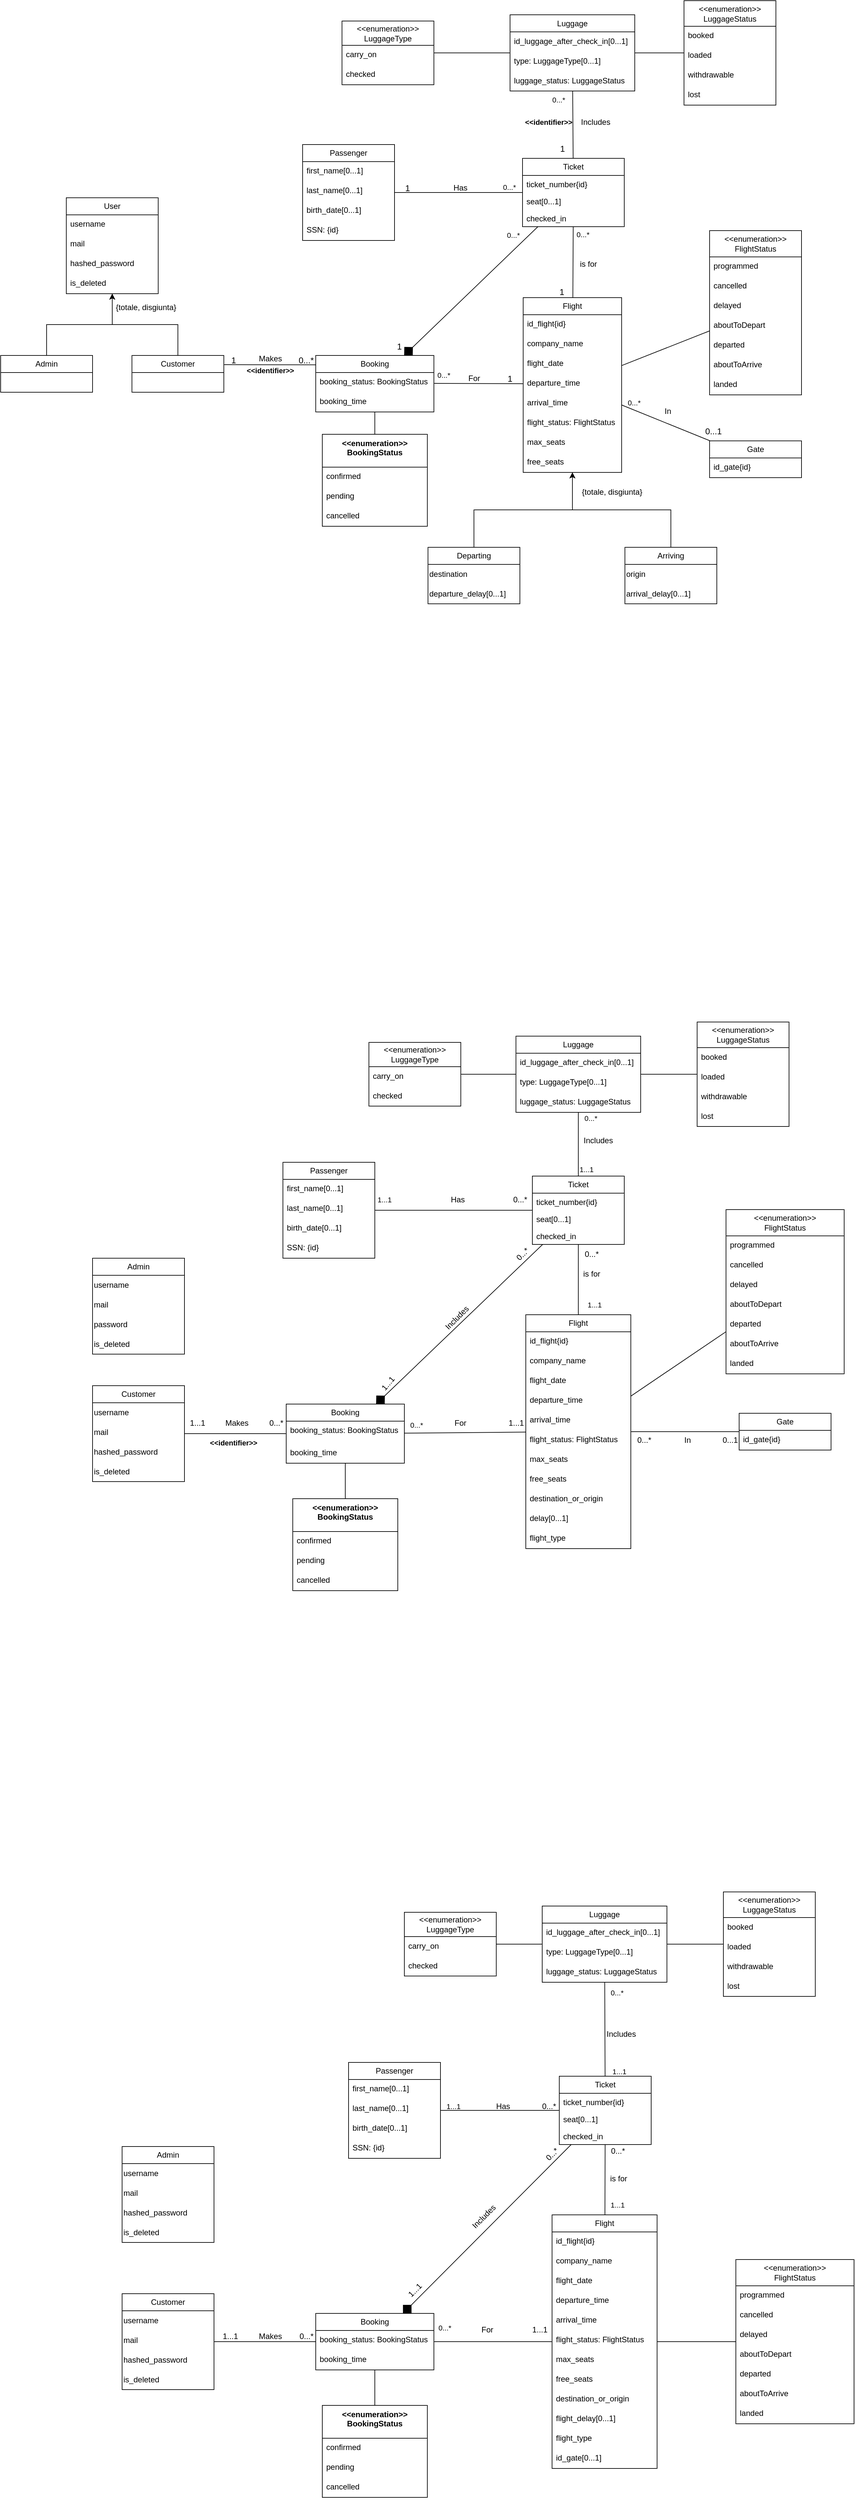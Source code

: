 <mxfile version="27.0.9">
  <diagram name="Pagina-1" id="j0DqfQUahqA1FoXbrVam">
    <mxGraphModel dx="2379" dy="1250" grid="1" gridSize="10" guides="1" tooltips="1" connect="1" arrows="1" fold="1" page="1" pageScale="1" pageWidth="1169" pageHeight="827" math="0" shadow="0">
      <root>
        <mxCell id="0" />
        <mxCell id="1" parent="0" />
        <mxCell id="UWXyjMyfXGfCMkLy313D-1" value="User" style="swimlane;fontStyle=0;childLayout=stackLayout;horizontal=1;startSize=26;fillColor=none;horizontalStack=0;resizeParent=1;resizeParentMax=0;resizeLast=0;collapsible=1;marginBottom=0;whiteSpace=wrap;html=1;labelBackgroundColor=none;" parent="1" vertex="1">
          <mxGeometry x="480" y="320" width="140" height="146" as="geometry" />
        </mxCell>
        <mxCell id="UWXyjMyfXGfCMkLy313D-2" value="&lt;div&gt;username&lt;/div&gt;" style="text;strokeColor=none;fillColor=none;align=left;verticalAlign=top;spacingLeft=4;spacingRight=4;overflow=hidden;rotatable=0;points=[[0,0.5],[1,0.5]];portConstraint=eastwest;whiteSpace=wrap;html=1;labelBackgroundColor=none;" parent="UWXyjMyfXGfCMkLy313D-1" vertex="1">
          <mxGeometry y="26" width="140" height="30" as="geometry" />
        </mxCell>
        <mxCell id="UWXyjMyfXGfCMkLy313D-3" value="mail" style="text;strokeColor=none;fillColor=none;align=left;verticalAlign=top;spacingLeft=4;spacingRight=4;overflow=hidden;rotatable=0;points=[[0,0.5],[1,0.5]];portConstraint=eastwest;whiteSpace=wrap;html=1;labelBackgroundColor=none;" parent="UWXyjMyfXGfCMkLy313D-1" vertex="1">
          <mxGeometry y="56" width="140" height="30" as="geometry" />
        </mxCell>
        <mxCell id="UWXyjMyfXGfCMkLy313D-4" value="hashed_password" style="text;strokeColor=none;fillColor=none;align=left;verticalAlign=top;spacingLeft=4;spacingRight=4;overflow=hidden;rotatable=0;points=[[0,0.5],[1,0.5]];portConstraint=eastwest;whiteSpace=wrap;html=1;labelBackgroundColor=none;" parent="UWXyjMyfXGfCMkLy313D-1" vertex="1">
          <mxGeometry y="86" width="140" height="30" as="geometry" />
        </mxCell>
        <mxCell id="iiVpwcKWv1ugevbZ5bkd-102" value="is_deleted" style="text;strokeColor=none;fillColor=none;align=left;verticalAlign=top;spacingLeft=4;spacingRight=4;overflow=hidden;rotatable=0;points=[[0,0.5],[1,0.5]];portConstraint=eastwest;whiteSpace=wrap;html=1;labelBackgroundColor=none;" parent="UWXyjMyfXGfCMkLy313D-1" vertex="1">
          <mxGeometry y="116" width="140" height="30" as="geometry" />
        </mxCell>
        <mxCell id="UWXyjMyfXGfCMkLy313D-5" style="edgeStyle=orthogonalEdgeStyle;rounded=0;orthogonalLoop=1;jettySize=auto;html=1;exitX=0.5;exitY=0;exitDx=0;exitDy=0;entryX=0.5;entryY=1;entryDx=0;entryDy=0;labelBackgroundColor=none;" parent="1" source="UWXyjMyfXGfCMkLy313D-6" target="UWXyjMyfXGfCMkLy313D-1" edge="1">
          <mxGeometry relative="1" as="geometry" />
        </mxCell>
        <mxCell id="UWXyjMyfXGfCMkLy313D-6" value="Admin" style="swimlane;fontStyle=0;childLayout=stackLayout;horizontal=1;startSize=26;fillColor=none;horizontalStack=0;resizeParent=1;resizeParentMax=0;resizeLast=0;collapsible=1;marginBottom=0;whiteSpace=wrap;html=1;labelBackgroundColor=none;" parent="1" vertex="1">
          <mxGeometry x="380" y="560" width="140" height="56" as="geometry" />
        </mxCell>
        <mxCell id="UWXyjMyfXGfCMkLy313D-7" style="edgeStyle=orthogonalEdgeStyle;rounded=0;orthogonalLoop=1;jettySize=auto;html=1;exitX=0.5;exitY=0;exitDx=0;exitDy=0;entryX=0.5;entryY=1;entryDx=0;entryDy=0;labelBackgroundColor=none;" parent="1" source="UWXyjMyfXGfCMkLy313D-9" target="UWXyjMyfXGfCMkLy313D-1" edge="1">
          <mxGeometry relative="1" as="geometry" />
        </mxCell>
        <mxCell id="UWXyjMyfXGfCMkLy313D-8" style="rounded=0;orthogonalLoop=1;jettySize=auto;html=1;endArrow=none;startFill=0;entryX=0;entryY=0.166;entryDx=0;entryDy=0;exitX=1;exitY=0.25;exitDx=0;exitDy=0;entryPerimeter=0;jumpStyle=none;labelBackgroundColor=none;" parent="1" source="UWXyjMyfXGfCMkLy313D-9" target="UWXyjMyfXGfCMkLy313D-10" edge="1">
          <mxGeometry relative="1" as="geometry">
            <mxPoint x="730" y="603" as="sourcePoint" />
            <mxPoint x="820" y="600" as="targetPoint" />
          </mxGeometry>
        </mxCell>
        <mxCell id="UWXyjMyfXGfCMkLy313D-9" value="Customer" style="swimlane;fontStyle=0;childLayout=stackLayout;horizontal=1;startSize=26;fillColor=none;horizontalStack=0;resizeParent=1;resizeParentMax=0;resizeLast=0;collapsible=1;marginBottom=0;whiteSpace=wrap;html=1;labelBackgroundColor=none;" parent="1" vertex="1">
          <mxGeometry x="580" y="560" width="140" height="56" as="geometry" />
        </mxCell>
        <mxCell id="UWXyjMyfXGfCMkLy313D-10" value="Booking" style="swimlane;fontStyle=0;childLayout=stackLayout;horizontal=1;startSize=26;fillColor=none;horizontalStack=0;resizeParent=1;resizeParentMax=0;resizeLast=0;collapsible=1;marginBottom=0;whiteSpace=wrap;html=1;labelBackgroundColor=none;" parent="1" vertex="1">
          <mxGeometry x="860" y="560" width="180" height="86" as="geometry" />
        </mxCell>
        <mxCell id="UWXyjMyfXGfCMkLy313D-11" value="booking_status: BookingStatus" style="text;strokeColor=none;fillColor=none;align=left;verticalAlign=top;spacingLeft=4;spacingRight=4;overflow=hidden;rotatable=0;points=[[0,0.5],[1,0.5]];portConstraint=eastwest;whiteSpace=wrap;html=1;labelBackgroundColor=none;" parent="UWXyjMyfXGfCMkLy313D-10" vertex="1">
          <mxGeometry y="26" width="180" height="30" as="geometry" />
        </mxCell>
        <mxCell id="UWXyjMyfXGfCMkLy313D-12" value="booking_time" style="text;strokeColor=none;fillColor=none;align=left;verticalAlign=top;spacingLeft=4;spacingRight=4;overflow=hidden;rotatable=0;points=[[0,0.5],[1,0.5]];portConstraint=eastwest;whiteSpace=wrap;html=1;labelBackgroundColor=none;" parent="UWXyjMyfXGfCMkLy313D-10" vertex="1">
          <mxGeometry y="56" width="180" height="30" as="geometry" />
        </mxCell>
        <mxCell id="UWXyjMyfXGfCMkLy313D-13" value="&lt;div&gt;&amp;lt;&amp;lt;enumeration&amp;gt;&amp;gt;&lt;/div&gt;&lt;div&gt;BookingStatus&lt;/div&gt;" style="swimlane;fontStyle=1;align=center;verticalAlign=top;childLayout=stackLayout;horizontal=1;startSize=50;horizontalStack=0;resizeParent=1;resizeParentMax=0;resizeLast=0;collapsible=1;marginBottom=0;whiteSpace=wrap;html=1;labelBackgroundColor=none;fillColor=none;" parent="1" vertex="1">
          <mxGeometry x="870" y="680" width="160" height="140" as="geometry" />
        </mxCell>
        <mxCell id="UWXyjMyfXGfCMkLy313D-14" value="confirmed" style="text;strokeColor=none;fillColor=none;align=left;verticalAlign=top;spacingLeft=4;spacingRight=4;overflow=hidden;rotatable=0;points=[[0,0.5],[1,0.5]];portConstraint=eastwest;whiteSpace=wrap;html=1;labelBackgroundColor=none;" parent="UWXyjMyfXGfCMkLy313D-13" vertex="1">
          <mxGeometry y="50" width="160" height="30" as="geometry" />
        </mxCell>
        <mxCell id="UWXyjMyfXGfCMkLy313D-15" value="pending" style="text;strokeColor=none;fillColor=none;align=left;verticalAlign=top;spacingLeft=4;spacingRight=4;overflow=hidden;rotatable=0;points=[[0,0.5],[1,0.5]];portConstraint=eastwest;whiteSpace=wrap;html=1;labelBackgroundColor=none;" parent="UWXyjMyfXGfCMkLy313D-13" vertex="1">
          <mxGeometry y="80" width="160" height="30" as="geometry" />
        </mxCell>
        <mxCell id="UWXyjMyfXGfCMkLy313D-16" value="cancelled" style="text;strokeColor=none;fillColor=none;align=left;verticalAlign=top;spacingLeft=4;spacingRight=4;overflow=hidden;rotatable=0;points=[[0,0.5],[1,0.5]];portConstraint=eastwest;whiteSpace=wrap;html=1;labelBackgroundColor=none;" parent="UWXyjMyfXGfCMkLy313D-13" vertex="1">
          <mxGeometry y="110" width="160" height="30" as="geometry" />
        </mxCell>
        <mxCell id="UWXyjMyfXGfCMkLy313D-17" value="1" style="text;strokeColor=none;align=center;fillColor=none;html=1;verticalAlign=middle;whiteSpace=wrap;rounded=0;labelBackgroundColor=none;fontSize=13;" parent="1" vertex="1">
          <mxGeometry x="720" y="552" width="30" height="30" as="geometry" />
        </mxCell>
        <mxCell id="UWXyjMyfXGfCMkLy313D-19" value="Makes" style="text;strokeColor=none;align=center;fillColor=none;html=1;verticalAlign=middle;whiteSpace=wrap;rounded=0;labelBackgroundColor=none;" parent="1" vertex="1">
          <mxGeometry x="761" y="550" width="60" height="30" as="geometry" />
        </mxCell>
        <mxCell id="UWXyjMyfXGfCMkLy313D-20" value="Passenger" style="swimlane;fontStyle=0;childLayout=stackLayout;horizontal=1;startSize=26;fillColor=none;horizontalStack=0;resizeParent=1;resizeParentMax=0;resizeLast=0;collapsible=1;marginBottom=0;whiteSpace=wrap;html=1;labelBackgroundColor=none;" parent="1" vertex="1">
          <mxGeometry x="840" y="239" width="140" height="146" as="geometry" />
        </mxCell>
        <mxCell id="UWXyjMyfXGfCMkLy313D-21" value="first_name[0...1]" style="text;strokeColor=none;fillColor=none;align=left;verticalAlign=top;spacingLeft=4;spacingRight=4;overflow=hidden;rotatable=0;points=[[0,0.5],[1,0.5]];portConstraint=eastwest;whiteSpace=wrap;html=1;labelBackgroundColor=none;" parent="UWXyjMyfXGfCMkLy313D-20" vertex="1">
          <mxGeometry y="26" width="140" height="30" as="geometry" />
        </mxCell>
        <mxCell id="UWXyjMyfXGfCMkLy313D-22" value="last_name[0...1]" style="text;strokeColor=none;fillColor=none;align=left;verticalAlign=top;spacingLeft=4;spacingRight=4;overflow=hidden;rotatable=0;points=[[0,0.5],[1,0.5]];portConstraint=eastwest;whiteSpace=wrap;html=1;labelBackgroundColor=none;" parent="UWXyjMyfXGfCMkLy313D-20" vertex="1">
          <mxGeometry y="56" width="140" height="30" as="geometry" />
        </mxCell>
        <mxCell id="UWXyjMyfXGfCMkLy313D-23" value="birth_date[0...1]" style="text;strokeColor=none;fillColor=none;align=left;verticalAlign=top;spacingLeft=4;spacingRight=4;overflow=hidden;rotatable=0;points=[[0,0.5],[1,0.5]];portConstraint=eastwest;whiteSpace=wrap;html=1;labelBackgroundColor=none;" parent="UWXyjMyfXGfCMkLy313D-20" vertex="1">
          <mxGeometry y="86" width="140" height="30" as="geometry" />
        </mxCell>
        <mxCell id="UWXyjMyfXGfCMkLy313D-24" value="SSN: {id}" style="text;strokeColor=none;fillColor=none;align=left;verticalAlign=top;spacingLeft=4;spacingRight=4;overflow=hidden;rotatable=0;points=[[0,0.5],[1,0.5]];portConstraint=eastwest;whiteSpace=wrap;html=1;labelBackgroundColor=none;" parent="UWXyjMyfXGfCMkLy313D-20" vertex="1">
          <mxGeometry y="116" width="140" height="30" as="geometry" />
        </mxCell>
        <mxCell id="UWXyjMyfXGfCMkLy313D-27" value="Flight" style="swimlane;fontStyle=0;childLayout=stackLayout;horizontal=1;startSize=26;fillColor=none;horizontalStack=0;resizeParent=1;resizeParentMax=0;resizeLast=0;collapsible=1;marginBottom=0;whiteSpace=wrap;html=1;labelBackgroundColor=none;" parent="1" vertex="1">
          <mxGeometry x="1176" y="472" width="150" height="266" as="geometry" />
        </mxCell>
        <mxCell id="UWXyjMyfXGfCMkLy313D-28" value="&lt;div&gt;id_flight&lt;span style=&quot;color: light-dark(rgb(0, 0, 0), rgb(255, 255, 255));&quot;&gt;{id}&lt;/span&gt;&lt;/div&gt;" style="text;strokeColor=none;fillColor=none;align=left;verticalAlign=top;spacingLeft=4;spacingRight=4;overflow=hidden;rotatable=0;points=[[0,0.5],[1,0.5]];portConstraint=eastwest;whiteSpace=wrap;html=1;labelBackgroundColor=none;" parent="UWXyjMyfXGfCMkLy313D-27" vertex="1">
          <mxGeometry y="26" width="150" height="30" as="geometry" />
        </mxCell>
        <mxCell id="UWXyjMyfXGfCMkLy313D-29" value="company_name" style="text;strokeColor=none;fillColor=none;align=left;verticalAlign=top;spacingLeft=4;spacingRight=4;overflow=hidden;rotatable=0;points=[[0,0.5],[1,0.5]];portConstraint=eastwest;whiteSpace=wrap;html=1;labelBackgroundColor=none;" parent="UWXyjMyfXGfCMkLy313D-27" vertex="1">
          <mxGeometry y="56" width="150" height="30" as="geometry" />
        </mxCell>
        <mxCell id="UWXyjMyfXGfCMkLy313D-30" value="flight_date" style="text;strokeColor=none;fillColor=none;align=left;verticalAlign=top;spacingLeft=4;spacingRight=4;overflow=hidden;rotatable=0;points=[[0,0.5],[1,0.5]];portConstraint=eastwest;whiteSpace=wrap;html=1;labelBackgroundColor=none;" parent="UWXyjMyfXGfCMkLy313D-27" vertex="1">
          <mxGeometry y="86" width="150" height="30" as="geometry" />
        </mxCell>
        <mxCell id="UWXyjMyfXGfCMkLy313D-31" value="departure_time" style="text;strokeColor=none;fillColor=none;align=left;verticalAlign=top;spacingLeft=4;spacingRight=4;overflow=hidden;rotatable=0;points=[[0,0.5],[1,0.5]];portConstraint=eastwest;whiteSpace=wrap;html=1;labelBackgroundColor=none;" parent="UWXyjMyfXGfCMkLy313D-27" vertex="1">
          <mxGeometry y="116" width="150" height="30" as="geometry" />
        </mxCell>
        <mxCell id="UWXyjMyfXGfCMkLy313D-32" value="arrival_time" style="text;strokeColor=none;fillColor=none;align=left;verticalAlign=top;spacingLeft=4;spacingRight=4;overflow=hidden;rotatable=0;points=[[0,0.5],[1,0.5]];portConstraint=eastwest;whiteSpace=wrap;html=1;labelBackgroundColor=none;" parent="UWXyjMyfXGfCMkLy313D-27" vertex="1">
          <mxGeometry y="146" width="150" height="30" as="geometry" />
        </mxCell>
        <mxCell id="UWXyjMyfXGfCMkLy313D-33" value="flight_status: FlightStatus" style="text;strokeColor=none;fillColor=none;align=left;verticalAlign=top;spacingLeft=4;spacingRight=4;overflow=hidden;rotatable=0;points=[[0,0.5],[1,0.5]];portConstraint=eastwest;whiteSpace=wrap;html=1;labelBackgroundColor=none;" parent="UWXyjMyfXGfCMkLy313D-27" vertex="1">
          <mxGeometry y="176" width="150" height="30" as="geometry" />
        </mxCell>
        <mxCell id="UWXyjMyfXGfCMkLy313D-34" value="max_seats" style="text;strokeColor=none;fillColor=none;align=left;verticalAlign=top;spacingLeft=4;spacingRight=4;overflow=hidden;rotatable=0;points=[[0,0.5],[1,0.5]];portConstraint=eastwest;whiteSpace=wrap;html=1;labelBackgroundColor=none;" parent="UWXyjMyfXGfCMkLy313D-27" vertex="1">
          <mxGeometry y="206" width="150" height="30" as="geometry" />
        </mxCell>
        <mxCell id="UWXyjMyfXGfCMkLy313D-35" value="free_seats" style="text;strokeColor=none;fillColor=none;align=left;verticalAlign=top;spacingLeft=4;spacingRight=4;overflow=hidden;rotatable=0;points=[[0,0.5],[1,0.5]];portConstraint=eastwest;whiteSpace=wrap;html=1;labelBackgroundColor=none;" parent="UWXyjMyfXGfCMkLy313D-27" vertex="1">
          <mxGeometry y="236" width="150" height="30" as="geometry" />
        </mxCell>
        <mxCell id="UWXyjMyfXGfCMkLy313D-36" style="rounded=0;orthogonalLoop=1;jettySize=auto;html=1;endArrow=none;startFill=0;labelBackgroundColor=none;" parent="1" source="UWXyjMyfXGfCMkLy313D-27" target="UWXyjMyfXGfCMkLy313D-141" edge="1">
          <mxGeometry relative="1" as="geometry">
            <mxPoint x="1431" y="592" as="targetPoint" />
          </mxGeometry>
        </mxCell>
        <mxCell id="UWXyjMyfXGfCMkLy313D-37" style="edgeStyle=orthogonalEdgeStyle;rounded=0;orthogonalLoop=1;jettySize=auto;html=1;exitX=0.5;exitY=0;exitDx=0;exitDy=0;entryX=0.5;entryY=1;entryDx=0;entryDy=0;labelBackgroundColor=none;" parent="1" source="UWXyjMyfXGfCMkLy313D-38" target="UWXyjMyfXGfCMkLy313D-27" edge="1">
          <mxGeometry relative="1" as="geometry">
            <mxPoint x="1251" y="723" as="targetPoint" />
          </mxGeometry>
        </mxCell>
        <mxCell id="UWXyjMyfXGfCMkLy313D-38" value="Departing" style="swimlane;fontStyle=0;childLayout=stackLayout;horizontal=1;startSize=26;fillColor=none;horizontalStack=0;resizeParent=1;resizeParentMax=0;resizeLast=0;collapsible=1;marginBottom=0;whiteSpace=wrap;html=1;labelBackgroundColor=none;" parent="1" vertex="1">
          <mxGeometry x="1031" y="852" width="140" height="86" as="geometry" />
        </mxCell>
        <mxCell id="UWXyjMyfXGfCMkLy313D-39" value="&lt;div align=&quot;left&quot;&gt;destination&lt;/div&gt;" style="text;html=1;align=left;verticalAlign=middle;resizable=0;points=[];autosize=1;strokeColor=none;fillColor=none;labelBackgroundColor=none;" parent="UWXyjMyfXGfCMkLy313D-38" vertex="1">
          <mxGeometry y="26" width="140" height="30" as="geometry" />
        </mxCell>
        <mxCell id="UWXyjMyfXGfCMkLy313D-40" value="&lt;div&gt;departure_delay&lt;span style=&quot;text-wrap-mode: wrap; color: light-dark(rgb(0, 0, 0), rgb(255, 255, 255));&quot;&gt;[0...1]&lt;/span&gt;&lt;/div&gt;" style="text;html=1;align=left;verticalAlign=middle;resizable=0;points=[];autosize=1;strokeColor=none;fillColor=none;labelBackgroundColor=none;" parent="UWXyjMyfXGfCMkLy313D-38" vertex="1">
          <mxGeometry y="56" width="140" height="30" as="geometry" />
        </mxCell>
        <mxCell id="UWXyjMyfXGfCMkLy313D-41" style="edgeStyle=orthogonalEdgeStyle;rounded=0;orthogonalLoop=1;jettySize=auto;html=1;exitX=0.5;exitY=0;exitDx=0;exitDy=0;entryX=0.5;entryY=1;entryDx=0;entryDy=0;labelBackgroundColor=none;" parent="1" source="UWXyjMyfXGfCMkLy313D-42" target="UWXyjMyfXGfCMkLy313D-27" edge="1">
          <mxGeometry relative="1" as="geometry">
            <mxPoint x="1261" y="723" as="targetPoint" />
          </mxGeometry>
        </mxCell>
        <mxCell id="UWXyjMyfXGfCMkLy313D-42" value="Arriving" style="swimlane;fontStyle=0;childLayout=stackLayout;horizontal=1;startSize=26;fillColor=none;horizontalStack=0;resizeParent=1;resizeParentMax=0;resizeLast=0;collapsible=1;marginBottom=0;whiteSpace=wrap;html=1;labelBackgroundColor=none;" parent="1" vertex="1">
          <mxGeometry x="1331" y="852" width="140" height="86" as="geometry" />
        </mxCell>
        <mxCell id="UWXyjMyfXGfCMkLy313D-43" value="origin" style="text;html=1;align=left;verticalAlign=middle;resizable=0;points=[];autosize=1;strokeColor=none;fillColor=none;labelBackgroundColor=none;" parent="UWXyjMyfXGfCMkLy313D-42" vertex="1">
          <mxGeometry y="26" width="140" height="30" as="geometry" />
        </mxCell>
        <mxCell id="UWXyjMyfXGfCMkLy313D-44" value="arrival_delay&lt;span style=&quot;text-wrap-mode: wrap;&quot;&gt;[0...1]&lt;/span&gt;" style="text;html=1;align=left;verticalAlign=middle;resizable=0;points=[];autosize=1;strokeColor=none;fillColor=none;labelBackgroundColor=none;" parent="UWXyjMyfXGfCMkLy313D-42" vertex="1">
          <mxGeometry y="56" width="140" height="30" as="geometry" />
        </mxCell>
        <mxCell id="UWXyjMyfXGfCMkLy313D-45" value="{totale, disgiunta}" style="text;html=1;align=center;verticalAlign=middle;resizable=0;points=[];autosize=1;strokeColor=none;fillColor=none;labelBackgroundColor=none;" parent="1" vertex="1">
          <mxGeometry x="541" y="472" width="120" height="30" as="geometry" />
        </mxCell>
        <mxCell id="UWXyjMyfXGfCMkLy313D-46" value="{totale, disgiunta}" style="text;html=1;align=center;verticalAlign=middle;resizable=0;points=[];autosize=1;strokeColor=none;fillColor=none;labelBackgroundColor=none;" parent="1" vertex="1">
          <mxGeometry x="1251" y="753" width="120" height="30" as="geometry" />
        </mxCell>
        <mxCell id="UWXyjMyfXGfCMkLy313D-47" value="Gate" style="swimlane;fontStyle=0;childLayout=stackLayout;horizontal=1;startSize=26;fillColor=none;horizontalStack=0;resizeParent=1;resizeParentMax=0;resizeLast=0;collapsible=1;marginBottom=0;whiteSpace=wrap;html=1;labelBackgroundColor=none;" parent="1" vertex="1">
          <mxGeometry x="1460" y="690" width="140" height="56" as="geometry" />
        </mxCell>
        <mxCell id="UWXyjMyfXGfCMkLy313D-48" value="id_gate{id}" style="text;strokeColor=none;fillColor=none;align=left;verticalAlign=top;spacingLeft=4;spacingRight=4;overflow=hidden;rotatable=0;points=[[0,0.5],[1,0.5]];portConstraint=eastwest;whiteSpace=wrap;html=1;labelBackgroundColor=none;" parent="UWXyjMyfXGfCMkLy313D-47" vertex="1">
          <mxGeometry y="26" width="140" height="30" as="geometry" />
        </mxCell>
        <mxCell id="UWXyjMyfXGfCMkLy313D-49" value="" style="html=1;verticalAlign=bottom;endArrow=none;curved=0;rounded=0;startFill=0;labelBackgroundColor=none;" parent="1" source="UWXyjMyfXGfCMkLy313D-47" target="UWXyjMyfXGfCMkLy313D-27" edge="1">
          <mxGeometry width="80" relative="1" as="geometry">
            <mxPoint x="1495" y="661.611" as="sourcePoint" />
            <mxPoint x="1326" y="659.997" as="targetPoint" />
          </mxGeometry>
        </mxCell>
        <mxCell id="UWXyjMyfXGfCMkLy313D-51" value="" style="endArrow=none;endFill=0;html=1;align=left;verticalAlign=top;rounded=0;exitX=1.001;exitY=0.552;exitDx=0;exitDy=0;labelBackgroundColor=none;entryX=0;entryY=0.5;entryDx=0;entryDy=0;exitPerimeter=0;" parent="1" source="UWXyjMyfXGfCMkLy313D-11" target="UWXyjMyfXGfCMkLy313D-31" edge="1">
          <mxGeometry x="-1" relative="1" as="geometry">
            <mxPoint x="1001" y="513" as="sourcePoint" />
            <mxPoint x="1171" y="582" as="targetPoint" />
          </mxGeometry>
        </mxCell>
        <mxCell id="UWXyjMyfXGfCMkLy313D-53" value="" style="edgeStyle=none;curved=1;rounded=0;orthogonalLoop=1;jettySize=auto;html=1;fontSize=12;startSize=8;endSize=8;endArrow=none;startFill=0;labelBackgroundColor=none;" parent="1" source="UWXyjMyfXGfCMkLy313D-150" target="UWXyjMyfXGfCMkLy313D-64" edge="1">
          <mxGeometry relative="1" as="geometry">
            <mxPoint x="1771.406" y="359.5" as="sourcePoint" />
            <mxPoint x="1791.002" y="497" as="targetPoint" />
          </mxGeometry>
        </mxCell>
        <mxCell id="UWXyjMyfXGfCMkLy313D-54" value="" style="endArrow=none;html=1;rounded=0;labelBackgroundColor=none;" parent="1" source="UWXyjMyfXGfCMkLy313D-174" target="UWXyjMyfXGfCMkLy313D-150" edge="1">
          <mxGeometry relative="1" as="geometry">
            <mxPoint x="1571" y="359.5" as="sourcePoint" />
            <mxPoint x="1671" y="322.5" as="targetPoint" />
          </mxGeometry>
        </mxCell>
        <mxCell id="UWXyjMyfXGfCMkLy313D-55" value="For" style="text;html=1;align=center;verticalAlign=middle;resizable=0;points=[];autosize=1;strokeColor=none;fillColor=none;labelBackgroundColor=none;" parent="1" vertex="1">
          <mxGeometry x="1081" y="580" width="40" height="30" as="geometry" />
        </mxCell>
        <mxCell id="UWXyjMyfXGfCMkLy313D-56" value="In" style="text;html=1;align=center;verticalAlign=middle;resizable=0;points=[];autosize=1;strokeColor=none;fillColor=none;labelBackgroundColor=none;" parent="1" vertex="1">
          <mxGeometry x="1381" y="630" width="30" height="30" as="geometry" />
        </mxCell>
        <mxCell id="UWXyjMyfXGfCMkLy313D-57" value="is for" style="text;html=1;align=center;verticalAlign=middle;resizable=0;points=[];autosize=1;strokeColor=none;fillColor=none;labelBackgroundColor=none;" parent="1" vertex="1">
          <mxGeometry x="1250" y="406" width="50" height="30" as="geometry" />
        </mxCell>
        <mxCell id="UWXyjMyfXGfCMkLy313D-58" value="Includes" style="text;html=1;align=center;verticalAlign=middle;resizable=0;points=[];autosize=1;strokeColor=none;fillColor=none;labelBackgroundColor=none;" parent="1" vertex="1">
          <mxGeometry x="1251" y="190" width="70" height="30" as="geometry" />
        </mxCell>
        <mxCell id="UWXyjMyfXGfCMkLy313D-59" value="&amp;lt;&amp;lt;enumeration&amp;gt;&amp;gt;&lt;br&gt;LuggageStatus" style="swimlane;fontStyle=0;childLayout=stackLayout;horizontal=1;startSize=39;fillColor=none;horizontalStack=0;resizeParent=1;resizeParentMax=0;resizeLast=0;collapsible=1;marginBottom=0;whiteSpace=wrap;html=1;labelBackgroundColor=none;" parent="1" vertex="1">
          <mxGeometry x="1421" y="20" width="140" height="159" as="geometry" />
        </mxCell>
        <mxCell id="UWXyjMyfXGfCMkLy313D-60" value="booked" style="text;strokeColor=none;fillColor=none;align=left;verticalAlign=top;spacingLeft=4;spacingRight=4;overflow=hidden;rotatable=0;points=[[0,0.5],[1,0.5]];portConstraint=eastwest;whiteSpace=wrap;html=1;labelBackgroundColor=none;" parent="UWXyjMyfXGfCMkLy313D-59" vertex="1">
          <mxGeometry y="39" width="140" height="30" as="geometry" />
        </mxCell>
        <mxCell id="UWXyjMyfXGfCMkLy313D-61" value="loaded" style="text;strokeColor=none;fillColor=none;align=left;verticalAlign=top;spacingLeft=4;spacingRight=4;overflow=hidden;rotatable=0;points=[[0,0.5],[1,0.5]];portConstraint=eastwest;whiteSpace=wrap;html=1;labelBackgroundColor=none;" parent="UWXyjMyfXGfCMkLy313D-59" vertex="1">
          <mxGeometry y="69" width="140" height="30" as="geometry" />
        </mxCell>
        <mxCell id="UWXyjMyfXGfCMkLy313D-62" value="withdrawable" style="text;strokeColor=none;fillColor=none;align=left;verticalAlign=top;spacingLeft=4;spacingRight=4;overflow=hidden;rotatable=0;points=[[0,0.5],[1,0.5]];portConstraint=eastwest;whiteSpace=wrap;html=1;labelBackgroundColor=none;" parent="UWXyjMyfXGfCMkLy313D-59" vertex="1">
          <mxGeometry y="99" width="140" height="30" as="geometry" />
        </mxCell>
        <mxCell id="UWXyjMyfXGfCMkLy313D-63" value="lost" style="text;strokeColor=none;fillColor=none;align=left;verticalAlign=top;spacingLeft=4;spacingRight=4;overflow=hidden;rotatable=0;points=[[0,0.5],[1,0.5]];portConstraint=eastwest;whiteSpace=wrap;html=1;labelBackgroundColor=none;" parent="UWXyjMyfXGfCMkLy313D-59" vertex="1">
          <mxGeometry y="129" width="140" height="30" as="geometry" />
        </mxCell>
        <mxCell id="UWXyjMyfXGfCMkLy313D-64" value="&lt;div&gt;&amp;lt;&amp;lt;enumeration&amp;gt;&amp;gt;&lt;/div&gt;&lt;div&gt;LuggageType&lt;/div&gt;" style="swimlane;fontStyle=0;childLayout=stackLayout;horizontal=1;startSize=37;fillColor=none;horizontalStack=0;resizeParent=1;resizeParentMax=0;resizeLast=0;collapsible=1;marginBottom=0;whiteSpace=wrap;html=1;labelBackgroundColor=none;" parent="1" vertex="1">
          <mxGeometry x="900" y="51" width="140" height="97" as="geometry" />
        </mxCell>
        <mxCell id="UWXyjMyfXGfCMkLy313D-65" value="carry_on" style="text;strokeColor=none;fillColor=none;align=left;verticalAlign=top;spacingLeft=4;spacingRight=4;overflow=hidden;rotatable=0;points=[[0,0.5],[1,0.5]];portConstraint=eastwest;whiteSpace=wrap;html=1;labelBackgroundColor=none;" parent="UWXyjMyfXGfCMkLy313D-64" vertex="1">
          <mxGeometry y="37" width="140" height="30" as="geometry" />
        </mxCell>
        <mxCell id="UWXyjMyfXGfCMkLy313D-66" value="checked" style="text;strokeColor=none;fillColor=none;align=left;verticalAlign=top;spacingLeft=4;spacingRight=4;overflow=hidden;rotatable=0;points=[[0,0.5],[1,0.5]];portConstraint=eastwest;whiteSpace=wrap;html=1;labelBackgroundColor=none;" parent="UWXyjMyfXGfCMkLy313D-64" vertex="1">
          <mxGeometry y="67" width="140" height="30" as="geometry" />
        </mxCell>
        <mxCell id="UWXyjMyfXGfCMkLy313D-67" value="" style="endArrow=none;html=1;rounded=0;labelBackgroundColor=none;" parent="1" source="UWXyjMyfXGfCMkLy313D-150" target="UWXyjMyfXGfCMkLy313D-59" edge="1">
          <mxGeometry relative="1" as="geometry">
            <mxPoint x="1691" y="333.5" as="sourcePoint" />
            <mxPoint x="1851" y="333.5" as="targetPoint" />
          </mxGeometry>
        </mxCell>
        <mxCell id="UWXyjMyfXGfCMkLy313D-68" value="Admin" style="swimlane;fontStyle=0;childLayout=stackLayout;horizontal=1;startSize=26;fillColor=none;horizontalStack=0;resizeParent=1;resizeParentMax=0;resizeLast=0;collapsible=1;marginBottom=0;whiteSpace=wrap;html=1;align=center;labelBackgroundColor=none;" parent="1" vertex="1">
          <mxGeometry x="520" y="1934" width="140" height="146" as="geometry" />
        </mxCell>
        <mxCell id="UWXyjMyfXGfCMkLy313D-69" value="&lt;div&gt;username&lt;/div&gt;" style="text;html=1;align=left;verticalAlign=middle;resizable=0;points=[];autosize=1;strokeColor=none;fillColor=none;labelBackgroundColor=none;" parent="UWXyjMyfXGfCMkLy313D-68" vertex="1">
          <mxGeometry y="26" width="140" height="30" as="geometry" />
        </mxCell>
        <mxCell id="UWXyjMyfXGfCMkLy313D-70" value="mail" style="text;html=1;align=left;verticalAlign=middle;resizable=0;points=[];autosize=1;strokeColor=none;fillColor=none;labelBackgroundColor=none;" parent="UWXyjMyfXGfCMkLy313D-68" vertex="1">
          <mxGeometry y="56" width="140" height="30" as="geometry" />
        </mxCell>
        <mxCell id="UWXyjMyfXGfCMkLy313D-71" value="password" style="text;html=1;align=left;verticalAlign=middle;resizable=0;points=[];autosize=1;strokeColor=none;fillColor=none;labelBackgroundColor=none;" parent="UWXyjMyfXGfCMkLy313D-68" vertex="1">
          <mxGeometry y="86" width="140" height="30" as="geometry" />
        </mxCell>
        <mxCell id="iiVpwcKWv1ugevbZ5bkd-103" value="is_deleted" style="text;html=1;align=left;verticalAlign=middle;resizable=0;points=[];autosize=1;strokeColor=none;fillColor=none;labelBackgroundColor=none;" parent="UWXyjMyfXGfCMkLy313D-68" vertex="1">
          <mxGeometry y="116" width="140" height="30" as="geometry" />
        </mxCell>
        <mxCell id="UWXyjMyfXGfCMkLy313D-72" style="rounded=0;orthogonalLoop=1;jettySize=auto;html=1;endArrow=none;startFill=0;labelBackgroundColor=none;" parent="1" source="UWXyjMyfXGfCMkLy313D-73" target="UWXyjMyfXGfCMkLy313D-78" edge="1">
          <mxGeometry relative="1" as="geometry" />
        </mxCell>
        <mxCell id="UWXyjMyfXGfCMkLy313D-73" value="Customer" style="swimlane;fontStyle=0;childLayout=stackLayout;horizontal=1;startSize=26;fillColor=none;horizontalStack=0;resizeParent=1;resizeParentMax=0;resizeLast=0;collapsible=1;marginBottom=0;whiteSpace=wrap;html=1;labelBackgroundColor=none;" parent="1" vertex="1">
          <mxGeometry x="520" y="2128" width="140" height="146" as="geometry" />
        </mxCell>
        <mxCell id="UWXyjMyfXGfCMkLy313D-74" value="username" style="text;html=1;align=left;verticalAlign=middle;resizable=0;points=[];autosize=1;strokeColor=none;fillColor=none;labelBackgroundColor=none;" parent="UWXyjMyfXGfCMkLy313D-73" vertex="1">
          <mxGeometry y="26" width="140" height="30" as="geometry" />
        </mxCell>
        <mxCell id="UWXyjMyfXGfCMkLy313D-75" value="mail" style="text;html=1;align=left;verticalAlign=middle;resizable=0;points=[];autosize=1;strokeColor=none;fillColor=none;labelBackgroundColor=none;" parent="UWXyjMyfXGfCMkLy313D-73" vertex="1">
          <mxGeometry y="56" width="140" height="30" as="geometry" />
        </mxCell>
        <mxCell id="UWXyjMyfXGfCMkLy313D-76" value="hashed_password" style="text;html=1;align=left;verticalAlign=middle;resizable=0;points=[];autosize=1;strokeColor=none;fillColor=none;labelBackgroundColor=none;" parent="UWXyjMyfXGfCMkLy313D-73" vertex="1">
          <mxGeometry y="86" width="140" height="30" as="geometry" />
        </mxCell>
        <mxCell id="iiVpwcKWv1ugevbZ5bkd-104" value="is_deleted" style="text;html=1;align=left;verticalAlign=middle;resizable=0;points=[];autosize=1;strokeColor=none;fillColor=none;labelBackgroundColor=none;" parent="UWXyjMyfXGfCMkLy313D-73" vertex="1">
          <mxGeometry y="116" width="140" height="30" as="geometry" />
        </mxCell>
        <mxCell id="UWXyjMyfXGfCMkLy313D-77" style="rounded=0;orthogonalLoop=1;jettySize=auto;html=1;endArrow=none;startFill=0;labelBackgroundColor=none;" parent="1" source="UWXyjMyfXGfCMkLy313D-162" target="UWXyjMyfXGfCMkLy313D-80" edge="1">
          <mxGeometry relative="1" as="geometry">
            <mxPoint x="750" y="1990" as="targetPoint" />
            <mxPoint x="780" y="2050" as="sourcePoint" />
          </mxGeometry>
        </mxCell>
        <mxCell id="UWXyjMyfXGfCMkLy313D-78" value="Booking" style="swimlane;fontStyle=0;childLayout=stackLayout;horizontal=1;startSize=26;fillColor=none;horizontalStack=0;resizeParent=1;resizeParentMax=0;resizeLast=0;collapsible=1;marginBottom=0;whiteSpace=wrap;html=1;labelBackgroundColor=none;" parent="1" vertex="1">
          <mxGeometry x="815" y="2156" width="180" height="90" as="geometry" />
        </mxCell>
        <mxCell id="UWXyjMyfXGfCMkLy313D-79" value="booking_status: BookingStatus" style="text;strokeColor=none;fillColor=none;align=left;verticalAlign=top;spacingLeft=4;spacingRight=4;overflow=hidden;rotatable=0;points=[[0,0.5],[1,0.5]];portConstraint=eastwest;whiteSpace=wrap;html=1;labelBackgroundColor=none;" parent="UWXyjMyfXGfCMkLy313D-78" vertex="1">
          <mxGeometry y="26" width="180" height="34" as="geometry" />
        </mxCell>
        <mxCell id="UWXyjMyfXGfCMkLy313D-80" value="booking_time" style="text;strokeColor=none;fillColor=none;align=left;verticalAlign=top;spacingLeft=4;spacingRight=4;overflow=hidden;rotatable=0;points=[[0,0.5],[1,0.5]];portConstraint=eastwest;whiteSpace=wrap;html=1;labelBackgroundColor=none;" parent="UWXyjMyfXGfCMkLy313D-78" vertex="1">
          <mxGeometry y="60" width="180" height="30" as="geometry" />
        </mxCell>
        <mxCell id="UWXyjMyfXGfCMkLy313D-81" value="1...1" style="text;strokeColor=none;align=center;fillColor=none;html=1;verticalAlign=middle;whiteSpace=wrap;rounded=0;labelBackgroundColor=none;" parent="1" vertex="1">
          <mxGeometry x="650" y="2170" width="60" height="30" as="geometry" />
        </mxCell>
        <mxCell id="UWXyjMyfXGfCMkLy313D-82" value="0...*" style="text;strokeColor=none;align=center;fillColor=none;html=1;verticalAlign=middle;whiteSpace=wrap;rounded=0;labelBackgroundColor=none;" parent="1" vertex="1">
          <mxGeometry x="770" y="2170" width="60" height="30" as="geometry" />
        </mxCell>
        <mxCell id="UWXyjMyfXGfCMkLy313D-83" value="Makes" style="text;strokeColor=none;align=center;fillColor=none;html=1;verticalAlign=middle;whiteSpace=wrap;rounded=0;labelBackgroundColor=none;" parent="1" vertex="1">
          <mxGeometry x="710" y="2170" width="60" height="30" as="geometry" />
        </mxCell>
        <mxCell id="UWXyjMyfXGfCMkLy313D-84" value="Flight" style="swimlane;fontStyle=0;childLayout=stackLayout;horizontal=1;startSize=26;fillColor=none;horizontalStack=0;resizeParent=1;resizeParentMax=0;resizeLast=0;collapsible=1;marginBottom=0;whiteSpace=wrap;html=1;labelBackgroundColor=none;" parent="1" vertex="1">
          <mxGeometry x="1180" y="2020" width="160" height="356" as="geometry" />
        </mxCell>
        <mxCell id="UWXyjMyfXGfCMkLy313D-85" value="&lt;div&gt;id_flight&lt;span style=&quot;color: light-dark(rgb(0, 0, 0), rgb(255, 255, 255));&quot;&gt;{id}&lt;/span&gt;&lt;/div&gt;" style="text;strokeColor=none;fillColor=none;align=left;verticalAlign=top;spacingLeft=4;spacingRight=4;overflow=hidden;rotatable=0;points=[[0,0.5],[1,0.5]];portConstraint=eastwest;whiteSpace=wrap;html=1;labelBackgroundColor=none;" parent="UWXyjMyfXGfCMkLy313D-84" vertex="1">
          <mxGeometry y="26" width="160" height="30" as="geometry" />
        </mxCell>
        <mxCell id="UWXyjMyfXGfCMkLy313D-86" value="company_name" style="text;strokeColor=none;fillColor=none;align=left;verticalAlign=top;spacingLeft=4;spacingRight=4;overflow=hidden;rotatable=0;points=[[0,0.5],[1,0.5]];portConstraint=eastwest;whiteSpace=wrap;html=1;labelBackgroundColor=none;" parent="UWXyjMyfXGfCMkLy313D-84" vertex="1">
          <mxGeometry y="56" width="160" height="30" as="geometry" />
        </mxCell>
        <mxCell id="UWXyjMyfXGfCMkLy313D-87" value="flight_date" style="text;strokeColor=none;fillColor=none;align=left;verticalAlign=top;spacingLeft=4;spacingRight=4;overflow=hidden;rotatable=0;points=[[0,0.5],[1,0.5]];portConstraint=eastwest;whiteSpace=wrap;html=1;labelBackgroundColor=none;" parent="UWXyjMyfXGfCMkLy313D-84" vertex="1">
          <mxGeometry y="86" width="160" height="30" as="geometry" />
        </mxCell>
        <mxCell id="UWXyjMyfXGfCMkLy313D-88" value="departure_time" style="text;strokeColor=none;fillColor=none;align=left;verticalAlign=top;spacingLeft=4;spacingRight=4;overflow=hidden;rotatable=0;points=[[0,0.5],[1,0.5]];portConstraint=eastwest;whiteSpace=wrap;html=1;labelBackgroundColor=none;" parent="UWXyjMyfXGfCMkLy313D-84" vertex="1">
          <mxGeometry y="116" width="160" height="30" as="geometry" />
        </mxCell>
        <mxCell id="UWXyjMyfXGfCMkLy313D-89" value="arrival_time" style="text;strokeColor=none;fillColor=none;align=left;verticalAlign=top;spacingLeft=4;spacingRight=4;overflow=hidden;rotatable=0;points=[[0,0.5],[1,0.5]];portConstraint=eastwest;whiteSpace=wrap;html=1;labelBackgroundColor=none;" parent="UWXyjMyfXGfCMkLy313D-84" vertex="1">
          <mxGeometry y="146" width="160" height="30" as="geometry" />
        </mxCell>
        <mxCell id="UWXyjMyfXGfCMkLy313D-90" value="flight_status: FlightStatus" style="text;strokeColor=none;fillColor=none;align=left;verticalAlign=top;spacingLeft=4;spacingRight=4;overflow=hidden;rotatable=0;points=[[0,0.5],[1,0.5]];portConstraint=eastwest;whiteSpace=wrap;html=1;labelBackgroundColor=none;" parent="UWXyjMyfXGfCMkLy313D-84" vertex="1">
          <mxGeometry y="176" width="160" height="30" as="geometry" />
        </mxCell>
        <mxCell id="UWXyjMyfXGfCMkLy313D-91" value="max_seats" style="text;strokeColor=none;fillColor=none;align=left;verticalAlign=top;spacingLeft=4;spacingRight=4;overflow=hidden;rotatable=0;points=[[0,0.5],[1,0.5]];portConstraint=eastwest;whiteSpace=wrap;html=1;labelBackgroundColor=none;" parent="UWXyjMyfXGfCMkLy313D-84" vertex="1">
          <mxGeometry y="206" width="160" height="30" as="geometry" />
        </mxCell>
        <mxCell id="UWXyjMyfXGfCMkLy313D-92" value="free_seats" style="text;strokeColor=none;fillColor=none;align=left;verticalAlign=top;spacingLeft=4;spacingRight=4;overflow=hidden;rotatable=0;points=[[0,0.5],[1,0.5]];portConstraint=eastwest;whiteSpace=wrap;html=1;labelBackgroundColor=none;" parent="UWXyjMyfXGfCMkLy313D-84" vertex="1">
          <mxGeometry y="236" width="160" height="30" as="geometry" />
        </mxCell>
        <mxCell id="UWXyjMyfXGfCMkLy313D-93" value="destination_or_origin" style="text;strokeColor=none;fillColor=none;align=left;verticalAlign=top;spacingLeft=4;spacingRight=4;overflow=hidden;rotatable=0;points=[[0,0.5],[1,0.5]];portConstraint=eastwest;whiteSpace=wrap;html=1;labelBackgroundColor=none;" parent="UWXyjMyfXGfCMkLy313D-84" vertex="1">
          <mxGeometry y="266" width="160" height="30" as="geometry" />
        </mxCell>
        <mxCell id="UWXyjMyfXGfCMkLy313D-94" value="delay[0...1]" style="text;strokeColor=none;fillColor=none;align=left;verticalAlign=top;spacingLeft=4;spacingRight=4;overflow=hidden;rotatable=0;points=[[0,0.5],[1,0.5]];portConstraint=eastwest;whiteSpace=wrap;html=1;labelBackgroundColor=none;" parent="UWXyjMyfXGfCMkLy313D-84" vertex="1">
          <mxGeometry y="296" width="160" height="30" as="geometry" />
        </mxCell>
        <mxCell id="UWXyjMyfXGfCMkLy313D-95" value="flight_type" style="text;strokeColor=none;fillColor=none;align=left;verticalAlign=top;spacingLeft=4;spacingRight=4;overflow=hidden;rotatable=0;points=[[0,0.5],[1,0.5]];portConstraint=eastwest;whiteSpace=wrap;html=1;labelBackgroundColor=none;" parent="UWXyjMyfXGfCMkLy313D-84" vertex="1">
          <mxGeometry y="326" width="160" height="30" as="geometry" />
        </mxCell>
        <mxCell id="UWXyjMyfXGfCMkLy313D-96" style="rounded=0;orthogonalLoop=1;jettySize=auto;html=1;endArrow=none;startFill=0;labelBackgroundColor=none;" parent="1" source="UWXyjMyfXGfCMkLy313D-84" target="UWXyjMyfXGfCMkLy313D-154" edge="1">
          <mxGeometry relative="1" as="geometry">
            <mxPoint x="1430" y="2155" as="targetPoint" />
          </mxGeometry>
        </mxCell>
        <mxCell id="UWXyjMyfXGfCMkLy313D-97" value="Gate" style="swimlane;fontStyle=0;childLayout=stackLayout;horizontal=1;startSize=26;fillColor=none;horizontalStack=0;resizeParent=1;resizeParentMax=0;resizeLast=0;collapsible=1;marginBottom=0;whiteSpace=wrap;html=1;labelBackgroundColor=none;" parent="1" vertex="1">
          <mxGeometry x="1505" y="2170" width="140" height="56" as="geometry" />
        </mxCell>
        <mxCell id="UWXyjMyfXGfCMkLy313D-98" value="id_gate{id}" style="text;strokeColor=none;fillColor=none;align=left;verticalAlign=top;spacingLeft=4;spacingRight=4;overflow=hidden;rotatable=0;points=[[0,0.5],[1,0.5]];portConstraint=eastwest;whiteSpace=wrap;html=1;labelBackgroundColor=none;" parent="UWXyjMyfXGfCMkLy313D-97" vertex="1">
          <mxGeometry y="26" width="140" height="30" as="geometry" />
        </mxCell>
        <mxCell id="UWXyjMyfXGfCMkLy313D-99" value="" style="html=1;verticalAlign=bottom;endArrow=none;curved=0;rounded=0;startFill=0;labelBackgroundColor=none;" parent="1" source="UWXyjMyfXGfCMkLy313D-97" target="UWXyjMyfXGfCMkLy313D-84" edge="1">
          <mxGeometry width="80" relative="1" as="geometry">
            <mxPoint x="880" y="2460.57" as="sourcePoint" />
            <mxPoint x="1019.3" y="2462.09" as="targetPoint" />
          </mxGeometry>
        </mxCell>
        <mxCell id="UWXyjMyfXGfCMkLy313D-100" value="0...1" style="text;html=1;align=center;verticalAlign=middle;resizable=0;points=[];autosize=1;strokeColor=none;fillColor=none;labelBackgroundColor=none;" parent="1" vertex="1">
          <mxGeometry x="1466" y="2196" width="50" height="30" as="geometry" />
        </mxCell>
        <mxCell id="UWXyjMyfXGfCMkLy313D-101" value="0...*" style="text;html=1;align=center;verticalAlign=middle;resizable=0;points=[];autosize=1;strokeColor=none;fillColor=none;labelBackgroundColor=none;" parent="1" vertex="1">
          <mxGeometry x="1340" y="2196" width="40" height="30" as="geometry" />
        </mxCell>
        <mxCell id="UWXyjMyfXGfCMkLy313D-102" value="" style="endArrow=none;endFill=1;html=1;align=left;verticalAlign=top;rounded=0;labelBackgroundColor=none;startFill=0;" parent="1" source="UWXyjMyfXGfCMkLy313D-78" target="UWXyjMyfXGfCMkLy313D-84" edge="1">
          <mxGeometry x="-1" relative="1" as="geometry">
            <mxPoint x="1000" y="2062" as="sourcePoint" />
            <mxPoint x="1160" y="2062" as="targetPoint" />
          </mxGeometry>
        </mxCell>
        <mxCell id="UWXyjMyfXGfCMkLy313D-103" value="0...*" style="edgeLabel;resizable=0;html=1;align=left;verticalAlign=bottom;labelBackgroundColor=none;" parent="UWXyjMyfXGfCMkLy313D-102" connectable="0" vertex="1">
          <mxGeometry relative="1" as="geometry">
            <mxPoint x="-85" y="-3" as="offset" />
          </mxGeometry>
        </mxCell>
        <mxCell id="UWXyjMyfXGfCMkLy313D-104" value="1...1" style="text;html=1;align=center;verticalAlign=middle;resizable=0;points=[];autosize=1;strokeColor=none;fillColor=none;labelBackgroundColor=none;" parent="1" vertex="1">
          <mxGeometry x="1140" y="2170" width="50" height="30" as="geometry" />
        </mxCell>
        <mxCell id="UWXyjMyfXGfCMkLy313D-105" value="For" style="text;html=1;align=center;verticalAlign=middle;resizable=0;points=[];autosize=1;strokeColor=none;fillColor=none;labelBackgroundColor=none;" parent="1" vertex="1">
          <mxGeometry x="1060" y="2170" width="40" height="30" as="geometry" />
        </mxCell>
        <mxCell id="UWXyjMyfXGfCMkLy313D-106" value="In" style="text;html=1;align=center;verticalAlign=middle;resizable=0;points=[];autosize=1;strokeColor=none;fillColor=none;labelBackgroundColor=none;" parent="1" vertex="1">
          <mxGeometry x="1411" y="2196" width="30" height="30" as="geometry" />
        </mxCell>
        <mxCell id="UWXyjMyfXGfCMkLy313D-107" value="Admin" style="swimlane;fontStyle=0;childLayout=stackLayout;horizontal=1;startSize=26;fillColor=none;horizontalStack=0;resizeParent=1;resizeParentMax=0;resizeLast=0;collapsible=1;marginBottom=0;whiteSpace=wrap;html=1;align=center;labelBackgroundColor=none;" parent="1" vertex="1">
          <mxGeometry x="565" y="3286" width="140" height="146" as="geometry" />
        </mxCell>
        <mxCell id="UWXyjMyfXGfCMkLy313D-108" value="&lt;div&gt;username&lt;/div&gt;" style="text;html=1;align=left;verticalAlign=middle;resizable=0;points=[];autosize=1;strokeColor=none;fillColor=none;labelBackgroundColor=none;" parent="UWXyjMyfXGfCMkLy313D-107" vertex="1">
          <mxGeometry y="26" width="140" height="30" as="geometry" />
        </mxCell>
        <mxCell id="UWXyjMyfXGfCMkLy313D-109" value="mail" style="text;html=1;align=left;verticalAlign=middle;resizable=0;points=[];autosize=1;strokeColor=none;fillColor=none;labelBackgroundColor=none;" parent="UWXyjMyfXGfCMkLy313D-107" vertex="1">
          <mxGeometry y="56" width="140" height="30" as="geometry" />
        </mxCell>
        <mxCell id="UWXyjMyfXGfCMkLy313D-110" value="hashed_password" style="text;html=1;align=left;verticalAlign=middle;resizable=0;points=[];autosize=1;strokeColor=none;fillColor=none;labelBackgroundColor=none;" parent="UWXyjMyfXGfCMkLy313D-107" vertex="1">
          <mxGeometry y="86" width="140" height="30" as="geometry" />
        </mxCell>
        <mxCell id="iiVpwcKWv1ugevbZ5bkd-105" value="is_deleted" style="text;html=1;align=left;verticalAlign=middle;resizable=0;points=[];autosize=1;strokeColor=none;fillColor=none;labelBackgroundColor=none;" parent="UWXyjMyfXGfCMkLy313D-107" vertex="1">
          <mxGeometry y="116" width="140" height="30" as="geometry" />
        </mxCell>
        <mxCell id="UWXyjMyfXGfCMkLy313D-111" style="rounded=0;orthogonalLoop=1;jettySize=auto;html=1;endArrow=none;startFill=0;labelBackgroundColor=none;" parent="1" source="UWXyjMyfXGfCMkLy313D-112" target="UWXyjMyfXGfCMkLy313D-117" edge="1">
          <mxGeometry relative="1" as="geometry" />
        </mxCell>
        <mxCell id="UWXyjMyfXGfCMkLy313D-112" value="Customer" style="swimlane;fontStyle=0;childLayout=stackLayout;horizontal=1;startSize=26;fillColor=none;horizontalStack=0;resizeParent=1;resizeParentMax=0;resizeLast=0;collapsible=1;marginBottom=0;whiteSpace=wrap;html=1;labelBackgroundColor=none;" parent="1" vertex="1">
          <mxGeometry x="565" y="3510" width="140" height="146" as="geometry" />
        </mxCell>
        <mxCell id="UWXyjMyfXGfCMkLy313D-113" value="username" style="text;html=1;align=left;verticalAlign=middle;resizable=0;points=[];autosize=1;strokeColor=none;fillColor=none;labelBackgroundColor=none;" parent="UWXyjMyfXGfCMkLy313D-112" vertex="1">
          <mxGeometry y="26" width="140" height="30" as="geometry" />
        </mxCell>
        <mxCell id="UWXyjMyfXGfCMkLy313D-114" value="mail" style="text;html=1;align=left;verticalAlign=middle;resizable=0;points=[];autosize=1;strokeColor=none;fillColor=none;labelBackgroundColor=none;" parent="UWXyjMyfXGfCMkLy313D-112" vertex="1">
          <mxGeometry y="56" width="140" height="30" as="geometry" />
        </mxCell>
        <mxCell id="UWXyjMyfXGfCMkLy313D-115" value="hashed_password" style="text;html=1;align=left;verticalAlign=middle;resizable=0;points=[];autosize=1;strokeColor=none;fillColor=none;labelBackgroundColor=none;" parent="UWXyjMyfXGfCMkLy313D-112" vertex="1">
          <mxGeometry y="86" width="140" height="30" as="geometry" />
        </mxCell>
        <mxCell id="iiVpwcKWv1ugevbZ5bkd-106" value="is_deleted" style="text;html=1;align=left;verticalAlign=middle;resizable=0;points=[];autosize=1;strokeColor=none;fillColor=none;labelBackgroundColor=none;" parent="UWXyjMyfXGfCMkLy313D-112" vertex="1">
          <mxGeometry y="116" width="140" height="30" as="geometry" />
        </mxCell>
        <mxCell id="UWXyjMyfXGfCMkLy313D-116" style="rounded=0;orthogonalLoop=1;jettySize=auto;html=1;endArrow=none;startFill=0;labelBackgroundColor=none;" parent="1" source="UWXyjMyfXGfCMkLy313D-117" target="UWXyjMyfXGfCMkLy313D-166" edge="1">
          <mxGeometry relative="1" as="geometry">
            <mxPoint x="920" y="3320" as="targetPoint" />
          </mxGeometry>
        </mxCell>
        <mxCell id="UWXyjMyfXGfCMkLy313D-117" value="Booking" style="swimlane;fontStyle=0;childLayout=stackLayout;horizontal=1;startSize=26;fillColor=none;horizontalStack=0;resizeParent=1;resizeParentMax=0;resizeLast=0;collapsible=1;marginBottom=0;whiteSpace=wrap;html=1;labelBackgroundColor=none;" parent="1" vertex="1">
          <mxGeometry x="860" y="3540" width="180" height="86" as="geometry" />
        </mxCell>
        <mxCell id="UWXyjMyfXGfCMkLy313D-118" value="booking_status: BookingStatus" style="text;strokeColor=none;fillColor=none;align=left;verticalAlign=top;spacingLeft=4;spacingRight=4;overflow=hidden;rotatable=0;points=[[0,0.5],[1,0.5]];portConstraint=eastwest;whiteSpace=wrap;html=1;labelBackgroundColor=none;" parent="UWXyjMyfXGfCMkLy313D-117" vertex="1">
          <mxGeometry y="26" width="180" height="30" as="geometry" />
        </mxCell>
        <mxCell id="UWXyjMyfXGfCMkLy313D-119" value="booking_time" style="text;strokeColor=none;fillColor=none;align=left;verticalAlign=top;spacingLeft=4;spacingRight=4;overflow=hidden;rotatable=0;points=[[0,0.5],[1,0.5]];portConstraint=eastwest;whiteSpace=wrap;html=1;labelBackgroundColor=none;" parent="UWXyjMyfXGfCMkLy313D-117" vertex="1">
          <mxGeometry y="56" width="180" height="30" as="geometry" />
        </mxCell>
        <mxCell id="UWXyjMyfXGfCMkLy313D-120" value="1...1" style="text;strokeColor=none;align=center;fillColor=none;html=1;verticalAlign=middle;whiteSpace=wrap;rounded=0;labelBackgroundColor=none;" parent="1" vertex="1">
          <mxGeometry x="700" y="3560" width="60" height="30" as="geometry" />
        </mxCell>
        <mxCell id="UWXyjMyfXGfCMkLy313D-121" value="0...*" style="text;strokeColor=none;align=center;fillColor=none;html=1;verticalAlign=middle;whiteSpace=wrap;rounded=0;labelBackgroundColor=none;" parent="1" vertex="1">
          <mxGeometry x="815.5" y="3560" width="60" height="30" as="geometry" />
        </mxCell>
        <mxCell id="UWXyjMyfXGfCMkLy313D-122" value="Makes" style="text;strokeColor=none;align=center;fillColor=none;html=1;verticalAlign=middle;whiteSpace=wrap;rounded=0;labelBackgroundColor=none;" parent="1" vertex="1">
          <mxGeometry x="761" y="3560" width="60" height="30" as="geometry" />
        </mxCell>
        <mxCell id="UWXyjMyfXGfCMkLy313D-123" value="Flight" style="swimlane;fontStyle=0;childLayout=stackLayout;horizontal=1;startSize=26;fillColor=none;horizontalStack=0;resizeParent=1;resizeParentMax=0;resizeLast=0;collapsible=1;marginBottom=0;whiteSpace=wrap;html=1;labelBackgroundColor=none;" parent="1" vertex="1">
          <mxGeometry x="1220" y="3390" width="160" height="386" as="geometry" />
        </mxCell>
        <mxCell id="UWXyjMyfXGfCMkLy313D-124" value="&lt;div&gt;id_flight&lt;span style=&quot;color: light-dark(rgb(0, 0, 0), rgb(255, 255, 255));&quot;&gt;{id}&lt;/span&gt;&lt;/div&gt;" style="text;strokeColor=none;fillColor=none;align=left;verticalAlign=top;spacingLeft=4;spacingRight=4;overflow=hidden;rotatable=0;points=[[0,0.5],[1,0.5]];portConstraint=eastwest;whiteSpace=wrap;html=1;labelBackgroundColor=none;" parent="UWXyjMyfXGfCMkLy313D-123" vertex="1">
          <mxGeometry y="26" width="160" height="30" as="geometry" />
        </mxCell>
        <mxCell id="UWXyjMyfXGfCMkLy313D-125" value="company_name" style="text;strokeColor=none;fillColor=none;align=left;verticalAlign=top;spacingLeft=4;spacingRight=4;overflow=hidden;rotatable=0;points=[[0,0.5],[1,0.5]];portConstraint=eastwest;whiteSpace=wrap;html=1;labelBackgroundColor=none;" parent="UWXyjMyfXGfCMkLy313D-123" vertex="1">
          <mxGeometry y="56" width="160" height="30" as="geometry" />
        </mxCell>
        <mxCell id="UWXyjMyfXGfCMkLy313D-126" value="flight_date" style="text;strokeColor=none;fillColor=none;align=left;verticalAlign=top;spacingLeft=4;spacingRight=4;overflow=hidden;rotatable=0;points=[[0,0.5],[1,0.5]];portConstraint=eastwest;whiteSpace=wrap;html=1;labelBackgroundColor=none;" parent="UWXyjMyfXGfCMkLy313D-123" vertex="1">
          <mxGeometry y="86" width="160" height="30" as="geometry" />
        </mxCell>
        <mxCell id="UWXyjMyfXGfCMkLy313D-127" value="departure_time" style="text;strokeColor=none;fillColor=none;align=left;verticalAlign=top;spacingLeft=4;spacingRight=4;overflow=hidden;rotatable=0;points=[[0,0.5],[1,0.5]];portConstraint=eastwest;whiteSpace=wrap;html=1;labelBackgroundColor=none;" parent="UWXyjMyfXGfCMkLy313D-123" vertex="1">
          <mxGeometry y="116" width="160" height="30" as="geometry" />
        </mxCell>
        <mxCell id="UWXyjMyfXGfCMkLy313D-128" value="arrival_time" style="text;strokeColor=none;fillColor=none;align=left;verticalAlign=top;spacingLeft=4;spacingRight=4;overflow=hidden;rotatable=0;points=[[0,0.5],[1,0.5]];portConstraint=eastwest;whiteSpace=wrap;html=1;labelBackgroundColor=none;" parent="UWXyjMyfXGfCMkLy313D-123" vertex="1">
          <mxGeometry y="146" width="160" height="30" as="geometry" />
        </mxCell>
        <mxCell id="UWXyjMyfXGfCMkLy313D-129" value="flight_status: FlightStatus" style="text;strokeColor=none;fillColor=none;align=left;verticalAlign=top;spacingLeft=4;spacingRight=4;overflow=hidden;rotatable=0;points=[[0,0.5],[1,0.5]];portConstraint=eastwest;whiteSpace=wrap;html=1;labelBackgroundColor=none;" parent="UWXyjMyfXGfCMkLy313D-123" vertex="1">
          <mxGeometry y="176" width="160" height="30" as="geometry" />
        </mxCell>
        <mxCell id="UWXyjMyfXGfCMkLy313D-130" value="max_seats" style="text;strokeColor=none;fillColor=none;align=left;verticalAlign=top;spacingLeft=4;spacingRight=4;overflow=hidden;rotatable=0;points=[[0,0.5],[1,0.5]];portConstraint=eastwest;whiteSpace=wrap;html=1;labelBackgroundColor=none;" parent="UWXyjMyfXGfCMkLy313D-123" vertex="1">
          <mxGeometry y="206" width="160" height="30" as="geometry" />
        </mxCell>
        <mxCell id="UWXyjMyfXGfCMkLy313D-131" value="free_seats" style="text;strokeColor=none;fillColor=none;align=left;verticalAlign=top;spacingLeft=4;spacingRight=4;overflow=hidden;rotatable=0;points=[[0,0.5],[1,0.5]];portConstraint=eastwest;whiteSpace=wrap;html=1;labelBackgroundColor=none;" parent="UWXyjMyfXGfCMkLy313D-123" vertex="1">
          <mxGeometry y="236" width="160" height="30" as="geometry" />
        </mxCell>
        <mxCell id="UWXyjMyfXGfCMkLy313D-132" value="destination_or_origin" style="text;strokeColor=none;fillColor=none;align=left;verticalAlign=top;spacingLeft=4;spacingRight=4;overflow=hidden;rotatable=0;points=[[0,0.5],[1,0.5]];portConstraint=eastwest;whiteSpace=wrap;html=1;labelBackgroundColor=none;" parent="UWXyjMyfXGfCMkLy313D-123" vertex="1">
          <mxGeometry y="266" width="160" height="30" as="geometry" />
        </mxCell>
        <mxCell id="UWXyjMyfXGfCMkLy313D-133" value="flight_delay[0...1]" style="text;strokeColor=none;fillColor=none;align=left;verticalAlign=top;spacingLeft=4;spacingRight=4;overflow=hidden;rotatable=0;points=[[0,0.5],[1,0.5]];portConstraint=eastwest;whiteSpace=wrap;html=1;labelBackgroundColor=none;" parent="UWXyjMyfXGfCMkLy313D-123" vertex="1">
          <mxGeometry y="296" width="160" height="30" as="geometry" />
        </mxCell>
        <mxCell id="UWXyjMyfXGfCMkLy313D-134" value="flight_type" style="text;strokeColor=none;fillColor=none;align=left;verticalAlign=top;spacingLeft=4;spacingRight=4;overflow=hidden;rotatable=0;points=[[0,0.5],[1,0.5]];portConstraint=eastwest;whiteSpace=wrap;html=1;labelBackgroundColor=none;" parent="UWXyjMyfXGfCMkLy313D-123" vertex="1">
          <mxGeometry y="326" width="160" height="30" as="geometry" />
        </mxCell>
        <mxCell id="UWXyjMyfXGfCMkLy313D-135" value="id_gate[0...1]" style="text;strokeColor=none;fillColor=none;align=left;verticalAlign=top;spacingLeft=4;spacingRight=4;overflow=hidden;rotatable=0;points=[[0,0.5],[1,0.5]];portConstraint=eastwest;whiteSpace=wrap;html=1;labelBackgroundColor=none;" parent="UWXyjMyfXGfCMkLy313D-123" vertex="1">
          <mxGeometry y="356" width="160" height="30" as="geometry" />
        </mxCell>
        <mxCell id="UWXyjMyfXGfCMkLy313D-136" style="rounded=0;orthogonalLoop=1;jettySize=auto;html=1;endArrow=none;startFill=0;labelBackgroundColor=none;" parent="1" source="UWXyjMyfXGfCMkLy313D-123" target="UWXyjMyfXGfCMkLy313D-228" edge="1">
          <mxGeometry relative="1" as="geometry">
            <mxPoint x="1450" y="3485" as="targetPoint" />
          </mxGeometry>
        </mxCell>
        <mxCell id="UWXyjMyfXGfCMkLy313D-137" value="" style="endArrow=none;endFill=1;html=1;align=left;verticalAlign=top;rounded=0;labelBackgroundColor=none;startFill=0;" parent="1" source="UWXyjMyfXGfCMkLy313D-117" target="UWXyjMyfXGfCMkLy313D-123" edge="1">
          <mxGeometry x="-1" relative="1" as="geometry">
            <mxPoint x="1020" y="3380" as="sourcePoint" />
            <mxPoint x="1180" y="3380" as="targetPoint" />
          </mxGeometry>
        </mxCell>
        <mxCell id="UWXyjMyfXGfCMkLy313D-138" value="0...*" style="edgeLabel;resizable=0;html=1;align=left;verticalAlign=bottom;labelBackgroundColor=none;" parent="UWXyjMyfXGfCMkLy313D-137" connectable="0" vertex="1">
          <mxGeometry relative="1" as="geometry">
            <mxPoint x="-85" y="-13" as="offset" />
          </mxGeometry>
        </mxCell>
        <mxCell id="UWXyjMyfXGfCMkLy313D-139" value="1...1" style="text;html=1;align=center;verticalAlign=middle;resizable=0;points=[];autosize=1;strokeColor=none;fillColor=none;labelBackgroundColor=none;" parent="1" vertex="1">
          <mxGeometry x="1176" y="3550" width="50" height="30" as="geometry" />
        </mxCell>
        <mxCell id="UWXyjMyfXGfCMkLy313D-140" value="For" style="text;html=1;align=center;verticalAlign=middle;resizable=0;points=[];autosize=1;strokeColor=none;fillColor=none;labelBackgroundColor=none;" parent="1" vertex="1">
          <mxGeometry x="1101" y="3550" width="40" height="30" as="geometry" />
        </mxCell>
        <mxCell id="UWXyjMyfXGfCMkLy313D-141" value="&lt;div&gt;&amp;lt;&amp;lt;enumeration&amp;gt;&amp;gt;&lt;/div&gt;&lt;div&gt;FlightStatus&lt;/div&gt;" style="swimlane;fontStyle=0;childLayout=stackLayout;horizontal=1;startSize=40;fillColor=none;horizontalStack=0;resizeParent=1;resizeParentMax=0;resizeLast=0;collapsible=1;marginBottom=0;whiteSpace=wrap;html=1;labelBackgroundColor=none;" parent="1" vertex="1">
          <mxGeometry x="1460" y="370" width="140" height="250" as="geometry" />
        </mxCell>
        <mxCell id="UWXyjMyfXGfCMkLy313D-142" value="programmed" style="text;strokeColor=none;fillColor=none;align=left;verticalAlign=top;spacingLeft=4;spacingRight=4;overflow=hidden;rotatable=0;points=[[0,0.5],[1,0.5]];portConstraint=eastwest;whiteSpace=wrap;html=1;labelBackgroundColor=none;" parent="UWXyjMyfXGfCMkLy313D-141" vertex="1">
          <mxGeometry y="40" width="140" height="30" as="geometry" />
        </mxCell>
        <mxCell id="UWXyjMyfXGfCMkLy313D-143" value="cancelled" style="text;strokeColor=none;fillColor=none;align=left;verticalAlign=top;spacingLeft=4;spacingRight=4;overflow=hidden;rotatable=0;points=[[0,0.5],[1,0.5]];portConstraint=eastwest;whiteSpace=wrap;html=1;labelBackgroundColor=none;" parent="UWXyjMyfXGfCMkLy313D-141" vertex="1">
          <mxGeometry y="70" width="140" height="30" as="geometry" />
        </mxCell>
        <mxCell id="UWXyjMyfXGfCMkLy313D-144" value="delayed" style="text;strokeColor=none;fillColor=none;align=left;verticalAlign=top;spacingLeft=4;spacingRight=4;overflow=hidden;rotatable=0;points=[[0,0.5],[1,0.5]];portConstraint=eastwest;whiteSpace=wrap;html=1;labelBackgroundColor=none;" parent="UWXyjMyfXGfCMkLy313D-141" vertex="1">
          <mxGeometry y="100" width="140" height="30" as="geometry" />
        </mxCell>
        <mxCell id="UWXyjMyfXGfCMkLy313D-145" value="aboutToDepart" style="text;strokeColor=none;fillColor=none;align=left;verticalAlign=top;spacingLeft=4;spacingRight=4;overflow=hidden;rotatable=0;points=[[0,0.5],[1,0.5]];portConstraint=eastwest;whiteSpace=wrap;html=1;labelBackgroundColor=none;" parent="UWXyjMyfXGfCMkLy313D-141" vertex="1">
          <mxGeometry y="130" width="140" height="30" as="geometry" />
        </mxCell>
        <mxCell id="UWXyjMyfXGfCMkLy313D-146" value="departed" style="text;strokeColor=none;fillColor=none;align=left;verticalAlign=top;spacingLeft=4;spacingRight=4;overflow=hidden;rotatable=0;points=[[0,0.5],[1,0.5]];portConstraint=eastwest;whiteSpace=wrap;html=1;labelBackgroundColor=none;" parent="UWXyjMyfXGfCMkLy313D-141" vertex="1">
          <mxGeometry y="160" width="140" height="30" as="geometry" />
        </mxCell>
        <mxCell id="UWXyjMyfXGfCMkLy313D-147" value="aboutToArrive" style="text;strokeColor=none;fillColor=none;align=left;verticalAlign=top;spacingLeft=4;spacingRight=4;overflow=hidden;rotatable=0;points=[[0,0.5],[1,0.5]];portConstraint=eastwest;whiteSpace=wrap;html=1;labelBackgroundColor=none;" parent="UWXyjMyfXGfCMkLy313D-141" vertex="1">
          <mxGeometry y="190" width="140" height="30" as="geometry" />
        </mxCell>
        <mxCell id="UWXyjMyfXGfCMkLy313D-148" value="landed" style="text;strokeColor=none;fillColor=none;align=left;verticalAlign=top;spacingLeft=4;spacingRight=4;overflow=hidden;rotatable=0;points=[[0,0.5],[1,0.5]];portConstraint=eastwest;whiteSpace=wrap;html=1;labelBackgroundColor=none;" parent="UWXyjMyfXGfCMkLy313D-141" vertex="1">
          <mxGeometry y="220" width="140" height="30" as="geometry" />
        </mxCell>
        <mxCell id="UWXyjMyfXGfCMkLy313D-149" value="" style="group;labelBackgroundColor=none;" parent="1" vertex="1" connectable="0">
          <mxGeometry x="1156" y="41.5" width="190" height="116" as="geometry" />
        </mxCell>
        <mxCell id="UWXyjMyfXGfCMkLy313D-150" value="Luggage" style="swimlane;fontStyle=0;childLayout=stackLayout;horizontal=1;startSize=26;fillColor=none;horizontalStack=0;resizeParent=1;resizeParentMax=0;resizeLast=0;collapsible=1;marginBottom=0;whiteSpace=wrap;html=1;points=[[0,0,0,0,0],[0,0.25,0,0,0],[0,0.5,0,0,0],[0,0.75,0,0,0],[0,1,0,0,0],[0.25,0,0,0,0],[0.25,1,0,0,0],[0.5,0,0,0,0],[0.5,1,0,0,0],[0.75,0,0,0,0],[0.75,1,0,0,0],[1,0,0,0,0],[1,0.25,0,0,0],[1,0.5,0,0,0],[1,0.75,0,0,0],[1,1,0,0,0]];container=0;labelBackgroundColor=none;" parent="UWXyjMyfXGfCMkLy313D-149" vertex="1">
          <mxGeometry width="190" height="116" as="geometry" />
        </mxCell>
        <mxCell id="UWXyjMyfXGfCMkLy313D-151" value="id_luggage_after_check_in[0...1]" style="text;strokeColor=none;fillColor=none;align=left;verticalAlign=top;spacingLeft=4;spacingRight=4;overflow=hidden;rotatable=0;points=[[0,0.5],[1,0.5]];portConstraint=eastwest;whiteSpace=wrap;html=1;labelBackgroundColor=none;" parent="UWXyjMyfXGfCMkLy313D-149" vertex="1">
          <mxGeometry y="26" width="190" height="30" as="geometry" />
        </mxCell>
        <mxCell id="UWXyjMyfXGfCMkLy313D-152" value="type: LuggageType[0...1]" style="text;strokeColor=none;fillColor=none;align=left;verticalAlign=top;spacingLeft=4;spacingRight=4;overflow=hidden;rotatable=0;points=[[0,0.5],[1,0.5]];portConstraint=eastwest;whiteSpace=wrap;html=1;labelBackgroundColor=none;" parent="UWXyjMyfXGfCMkLy313D-149" vertex="1">
          <mxGeometry y="56" width="190" height="30" as="geometry" />
        </mxCell>
        <mxCell id="UWXyjMyfXGfCMkLy313D-153" value="luggage_status: LuggageStatus" style="text;strokeColor=none;fillColor=none;align=left;verticalAlign=top;spacingLeft=4;spacingRight=4;overflow=hidden;rotatable=0;points=[[0,0.5],[1,0.5]];portConstraint=eastwest;whiteSpace=wrap;html=1;labelBackgroundColor=none;" parent="UWXyjMyfXGfCMkLy313D-149" vertex="1">
          <mxGeometry y="86" width="190" height="30" as="geometry" />
        </mxCell>
        <mxCell id="UWXyjMyfXGfCMkLy313D-154" value="&lt;div&gt;&amp;lt;&amp;lt;enumeration&amp;gt;&amp;gt;&lt;/div&gt;&lt;div&gt;FlightStatus&lt;/div&gt;" style="swimlane;fontStyle=0;childLayout=stackLayout;horizontal=1;startSize=40;fillColor=none;horizontalStack=0;resizeParent=1;resizeParentMax=0;resizeLast=0;collapsible=1;marginBottom=0;whiteSpace=wrap;html=1;labelBackgroundColor=none;" parent="1" vertex="1">
          <mxGeometry x="1485" y="1860" width="180" height="250" as="geometry" />
        </mxCell>
        <mxCell id="UWXyjMyfXGfCMkLy313D-155" value="programmed" style="text;strokeColor=none;fillColor=none;align=left;verticalAlign=top;spacingLeft=4;spacingRight=4;overflow=hidden;rotatable=0;points=[[0,0.5],[1,0.5]];portConstraint=eastwest;whiteSpace=wrap;html=1;labelBackgroundColor=none;" parent="UWXyjMyfXGfCMkLy313D-154" vertex="1">
          <mxGeometry y="40" width="180" height="30" as="geometry" />
        </mxCell>
        <mxCell id="UWXyjMyfXGfCMkLy313D-156" value="cancelled" style="text;strokeColor=none;fillColor=none;align=left;verticalAlign=top;spacingLeft=4;spacingRight=4;overflow=hidden;rotatable=0;points=[[0,0.5],[1,0.5]];portConstraint=eastwest;whiteSpace=wrap;html=1;labelBackgroundColor=none;" parent="UWXyjMyfXGfCMkLy313D-154" vertex="1">
          <mxGeometry y="70" width="180" height="30" as="geometry" />
        </mxCell>
        <mxCell id="UWXyjMyfXGfCMkLy313D-157" value="delayed" style="text;strokeColor=none;fillColor=none;align=left;verticalAlign=top;spacingLeft=4;spacingRight=4;overflow=hidden;rotatable=0;points=[[0,0.5],[1,0.5]];portConstraint=eastwest;whiteSpace=wrap;html=1;labelBackgroundColor=none;" parent="UWXyjMyfXGfCMkLy313D-154" vertex="1">
          <mxGeometry y="100" width="180" height="30" as="geometry" />
        </mxCell>
        <mxCell id="UWXyjMyfXGfCMkLy313D-158" value="aboutToDepart" style="text;strokeColor=none;fillColor=none;align=left;verticalAlign=top;spacingLeft=4;spacingRight=4;overflow=hidden;rotatable=0;points=[[0,0.5],[1,0.5]];portConstraint=eastwest;whiteSpace=wrap;html=1;labelBackgroundColor=none;" parent="UWXyjMyfXGfCMkLy313D-154" vertex="1">
          <mxGeometry y="130" width="180" height="30" as="geometry" />
        </mxCell>
        <mxCell id="UWXyjMyfXGfCMkLy313D-159" value="departed" style="text;strokeColor=none;fillColor=none;align=left;verticalAlign=top;spacingLeft=4;spacingRight=4;overflow=hidden;rotatable=0;points=[[0,0.5],[1,0.5]];portConstraint=eastwest;whiteSpace=wrap;html=1;labelBackgroundColor=none;" parent="UWXyjMyfXGfCMkLy313D-154" vertex="1">
          <mxGeometry y="160" width="180" height="30" as="geometry" />
        </mxCell>
        <mxCell id="UWXyjMyfXGfCMkLy313D-160" value="aboutToArrive" style="text;strokeColor=none;fillColor=none;align=left;verticalAlign=top;spacingLeft=4;spacingRight=4;overflow=hidden;rotatable=0;points=[[0,0.5],[1,0.5]];portConstraint=eastwest;whiteSpace=wrap;html=1;labelBackgroundColor=none;" parent="UWXyjMyfXGfCMkLy313D-154" vertex="1">
          <mxGeometry y="190" width="180" height="30" as="geometry" />
        </mxCell>
        <mxCell id="UWXyjMyfXGfCMkLy313D-161" value="landed" style="text;strokeColor=none;fillColor=none;align=left;verticalAlign=top;spacingLeft=4;spacingRight=4;overflow=hidden;rotatable=0;points=[[0,0.5],[1,0.5]];portConstraint=eastwest;whiteSpace=wrap;html=1;labelBackgroundColor=none;" parent="UWXyjMyfXGfCMkLy313D-154" vertex="1">
          <mxGeometry y="220" width="180" height="30" as="geometry" />
        </mxCell>
        <mxCell id="UWXyjMyfXGfCMkLy313D-162" value="&lt;div&gt;&amp;lt;&amp;lt;enumeration&amp;gt;&amp;gt;&lt;/div&gt;&lt;div&gt;BookingStatus&lt;/div&gt;" style="swimlane;fontStyle=1;align=center;verticalAlign=top;childLayout=stackLayout;horizontal=1;startSize=50;horizontalStack=0;resizeParent=1;resizeParentMax=0;resizeLast=0;collapsible=1;marginBottom=0;whiteSpace=wrap;html=1;labelBackgroundColor=none;" parent="1" vertex="1">
          <mxGeometry x="825" y="2300" width="160" height="140" as="geometry" />
        </mxCell>
        <mxCell id="UWXyjMyfXGfCMkLy313D-163" value="confirmed" style="text;strokeColor=none;fillColor=none;align=left;verticalAlign=top;spacingLeft=4;spacingRight=4;overflow=hidden;rotatable=0;points=[[0,0.5],[1,0.5]];portConstraint=eastwest;whiteSpace=wrap;html=1;labelBackgroundColor=none;" parent="UWXyjMyfXGfCMkLy313D-162" vertex="1">
          <mxGeometry y="50" width="160" height="30" as="geometry" />
        </mxCell>
        <mxCell id="UWXyjMyfXGfCMkLy313D-164" value="pending" style="text;strokeColor=none;fillColor=none;align=left;verticalAlign=top;spacingLeft=4;spacingRight=4;overflow=hidden;rotatable=0;points=[[0,0.5],[1,0.5]];portConstraint=eastwest;whiteSpace=wrap;html=1;labelBackgroundColor=none;" parent="UWXyjMyfXGfCMkLy313D-162" vertex="1">
          <mxGeometry y="80" width="160" height="30" as="geometry" />
        </mxCell>
        <mxCell id="UWXyjMyfXGfCMkLy313D-165" value="cancelled" style="text;strokeColor=none;fillColor=none;align=left;verticalAlign=top;spacingLeft=4;spacingRight=4;overflow=hidden;rotatable=0;points=[[0,0.5],[1,0.5]];portConstraint=eastwest;whiteSpace=wrap;html=1;labelBackgroundColor=none;" parent="UWXyjMyfXGfCMkLy313D-162" vertex="1">
          <mxGeometry y="110" width="160" height="30" as="geometry" />
        </mxCell>
        <mxCell id="UWXyjMyfXGfCMkLy313D-166" value="&lt;div&gt;&amp;lt;&amp;lt;enumeration&amp;gt;&amp;gt;&lt;/div&gt;&lt;div&gt;BookingStatus&lt;/div&gt;" style="swimlane;fontStyle=1;align=center;verticalAlign=top;childLayout=stackLayout;horizontal=1;startSize=50;horizontalStack=0;resizeParent=1;resizeParentMax=0;resizeLast=0;collapsible=1;marginBottom=0;whiteSpace=wrap;html=1;labelBackgroundColor=none;" parent="1" vertex="1">
          <mxGeometry x="870" y="3680" width="160" height="140" as="geometry" />
        </mxCell>
        <mxCell id="UWXyjMyfXGfCMkLy313D-167" value="confirmed" style="text;strokeColor=none;fillColor=none;align=left;verticalAlign=top;spacingLeft=4;spacingRight=4;overflow=hidden;rotatable=0;points=[[0,0.5],[1,0.5]];portConstraint=eastwest;whiteSpace=wrap;html=1;labelBackgroundColor=none;" parent="UWXyjMyfXGfCMkLy313D-166" vertex="1">
          <mxGeometry y="50" width="160" height="30" as="geometry" />
        </mxCell>
        <mxCell id="UWXyjMyfXGfCMkLy313D-168" value="pending" style="text;strokeColor=none;fillColor=none;align=left;verticalAlign=top;spacingLeft=4;spacingRight=4;overflow=hidden;rotatable=0;points=[[0,0.5],[1,0.5]];portConstraint=eastwest;whiteSpace=wrap;html=1;labelBackgroundColor=none;" parent="UWXyjMyfXGfCMkLy313D-166" vertex="1">
          <mxGeometry y="80" width="160" height="30" as="geometry" />
        </mxCell>
        <mxCell id="UWXyjMyfXGfCMkLy313D-169" value="cancelled" style="text;strokeColor=none;fillColor=none;align=left;verticalAlign=top;spacingLeft=4;spacingRight=4;overflow=hidden;rotatable=0;points=[[0,0.5],[1,0.5]];portConstraint=eastwest;whiteSpace=wrap;html=1;labelBackgroundColor=none;" parent="UWXyjMyfXGfCMkLy313D-166" vertex="1">
          <mxGeometry y="110" width="160" height="30" as="geometry" />
        </mxCell>
        <mxCell id="UWXyjMyfXGfCMkLy313D-170" value="0...1" style="text;strokeColor=none;align=center;fillColor=none;html=1;verticalAlign=middle;whiteSpace=wrap;rounded=0;fontSize=13;labelBackgroundColor=none;" parent="1" vertex="1">
          <mxGeometry x="1451" y="660" width="30" height="30" as="geometry" />
        </mxCell>
        <mxCell id="UWXyjMyfXGfCMkLy313D-172" value="1" style="text;strokeColor=none;align=center;fillColor=none;html=1;verticalAlign=middle;whiteSpace=wrap;rounded=0;fontSize=13;labelBackgroundColor=none;" parent="1" vertex="1">
          <mxGeometry x="1141" y="580" width="30" height="30" as="geometry" />
        </mxCell>
        <mxCell id="UWXyjMyfXGfCMkLy313D-173" value="&amp;lt;&amp;lt;identifier&amp;gt;&amp;gt;" style="text;strokeColor=none;align=center;fillColor=none;html=1;verticalAlign=middle;whiteSpace=wrap;rounded=0;fontSize=11;fontStyle=1" parent="1" vertex="1">
          <mxGeometry x="761" y="568" width="60" height="30" as="geometry" />
        </mxCell>
        <mxCell id="UWXyjMyfXGfCMkLy313D-174" value="Ticket" style="swimlane;fontStyle=0;childLayout=stackLayout;horizontal=1;startSize=26;fillColor=none;horizontalStack=0;resizeParent=1;resizeParentMax=0;resizeLast=0;collapsible=1;marginBottom=0;whiteSpace=wrap;html=1;" parent="1" vertex="1">
          <mxGeometry x="1175" y="260" width="155" height="104" as="geometry" />
        </mxCell>
        <mxCell id="UWXyjMyfXGfCMkLy313D-175" value="ticket_number{id}" style="text;strokeColor=none;fillColor=none;align=left;verticalAlign=top;spacingLeft=4;spacingRight=4;overflow=hidden;rotatable=0;points=[[0,0.5],[1,0.5]];portConstraint=eastwest;whiteSpace=wrap;html=1;" parent="UWXyjMyfXGfCMkLy313D-174" vertex="1">
          <mxGeometry y="26" width="155" height="26" as="geometry" />
        </mxCell>
        <mxCell id="UWXyjMyfXGfCMkLy313D-176" value="seat[0...1]" style="text;strokeColor=none;fillColor=none;align=left;verticalAlign=top;spacingLeft=4;spacingRight=4;overflow=hidden;rotatable=0;points=[[0,0.5],[1,0.5]];portConstraint=eastwest;whiteSpace=wrap;html=1;" parent="UWXyjMyfXGfCMkLy313D-174" vertex="1">
          <mxGeometry y="52" width="155" height="26" as="geometry" />
        </mxCell>
        <mxCell id="UWXyjMyfXGfCMkLy313D-177" value="checked_in" style="text;strokeColor=none;fillColor=none;align=left;verticalAlign=top;spacingLeft=4;spacingRight=4;overflow=hidden;rotatable=0;points=[[0,0.5],[1,0.5]];portConstraint=eastwest;whiteSpace=wrap;html=1;" parent="UWXyjMyfXGfCMkLy313D-174" vertex="1">
          <mxGeometry y="78" width="155" height="26" as="geometry" />
        </mxCell>
        <mxCell id="UWXyjMyfXGfCMkLy313D-178" value="" style="endArrow=none;html=1;rounded=0;fontSize=12;startSize=8;endSize=8;curved=1;" parent="1" source="UWXyjMyfXGfCMkLy313D-27" target="UWXyjMyfXGfCMkLy313D-174" edge="1">
          <mxGeometry width="50" height="50" relative="1" as="geometry">
            <mxPoint x="1291" y="412" as="sourcePoint" />
            <mxPoint x="1341" y="362" as="targetPoint" />
          </mxGeometry>
        </mxCell>
        <mxCell id="UWXyjMyfXGfCMkLy313D-179" value="1" style="text;strokeColor=none;align=center;fillColor=none;html=1;verticalAlign=middle;whiteSpace=wrap;rounded=0;fontSize=13;" parent="1" vertex="1">
          <mxGeometry x="1205" y="448" width="60" height="30" as="geometry" />
        </mxCell>
        <mxCell id="UWXyjMyfXGfCMkLy313D-180" value="" style="endArrow=none;html=1;rounded=0;fontSize=12;startSize=8;endSize=8;curved=1;" parent="1" source="UWXyjMyfXGfCMkLy313D-10" target="UWXyjMyfXGfCMkLy313D-13" edge="1">
          <mxGeometry width="50" height="50" relative="1" as="geometry">
            <mxPoint x="901" y="582" as="sourcePoint" />
            <mxPoint x="951" y="532" as="targetPoint" />
          </mxGeometry>
        </mxCell>
        <mxCell id="UWXyjMyfXGfCMkLy313D-181" value="1" style="text;strokeColor=none;align=center;fillColor=none;html=1;verticalAlign=middle;whiteSpace=wrap;rounded=0;fontSize=13;" parent="1" vertex="1">
          <mxGeometry x="973" y="531" width="29" height="30" as="geometry" />
        </mxCell>
        <mxCell id="UWXyjMyfXGfCMkLy313D-182" value="" style="endArrow=none;html=1;rounded=0;fontSize=12;startSize=8;endSize=8;curved=1;" parent="1" source="UWXyjMyfXGfCMkLy313D-20" target="UWXyjMyfXGfCMkLy313D-174" edge="1">
          <mxGeometry width="50" height="50" relative="1" as="geometry">
            <mxPoint x="1021" y="422" as="sourcePoint" />
            <mxPoint x="1071" y="372" as="targetPoint" />
          </mxGeometry>
        </mxCell>
        <mxCell id="UWXyjMyfXGfCMkLy313D-183" value="1" style="text;strokeColor=none;align=center;fillColor=none;html=1;verticalAlign=middle;whiteSpace=wrap;rounded=0;fontSize=13;" parent="1" vertex="1">
          <mxGeometry x="980" y="290" width="40" height="30" as="geometry" />
        </mxCell>
        <mxCell id="UWXyjMyfXGfCMkLy313D-185" value="Has" style="text;html=1;align=center;verticalAlign=middle;resizable=0;points=[];autosize=1;strokeColor=none;fillColor=none;" parent="1" vertex="1">
          <mxGeometry x="1060" y="290" width="40" height="30" as="geometry" />
        </mxCell>
        <mxCell id="UWXyjMyfXGfCMkLy313D-186" value="Passenger" style="swimlane;fontStyle=0;childLayout=stackLayout;horizontal=1;startSize=26;fillColor=none;horizontalStack=0;resizeParent=1;resizeParentMax=0;resizeLast=0;collapsible=1;marginBottom=0;whiteSpace=wrap;html=1;labelBackgroundColor=none;" parent="1" vertex="1">
          <mxGeometry x="810" y="1788" width="140" height="146" as="geometry" />
        </mxCell>
        <mxCell id="UWXyjMyfXGfCMkLy313D-187" value="first_name[0...1]" style="text;strokeColor=none;fillColor=none;align=left;verticalAlign=top;spacingLeft=4;spacingRight=4;overflow=hidden;rotatable=0;points=[[0,0.5],[1,0.5]];portConstraint=eastwest;whiteSpace=wrap;html=1;labelBackgroundColor=none;" parent="UWXyjMyfXGfCMkLy313D-186" vertex="1">
          <mxGeometry y="26" width="140" height="30" as="geometry" />
        </mxCell>
        <mxCell id="UWXyjMyfXGfCMkLy313D-188" value="last_name[0...1]" style="text;strokeColor=none;fillColor=none;align=left;verticalAlign=top;spacingLeft=4;spacingRight=4;overflow=hidden;rotatable=0;points=[[0,0.5],[1,0.5]];portConstraint=eastwest;whiteSpace=wrap;html=1;labelBackgroundColor=none;" parent="UWXyjMyfXGfCMkLy313D-186" vertex="1">
          <mxGeometry y="56" width="140" height="30" as="geometry" />
        </mxCell>
        <mxCell id="UWXyjMyfXGfCMkLy313D-189" value="birth_date[0...1]" style="text;strokeColor=none;fillColor=none;align=left;verticalAlign=top;spacingLeft=4;spacingRight=4;overflow=hidden;rotatable=0;points=[[0,0.5],[1,0.5]];portConstraint=eastwest;whiteSpace=wrap;html=1;labelBackgroundColor=none;" parent="UWXyjMyfXGfCMkLy313D-186" vertex="1">
          <mxGeometry y="86" width="140" height="30" as="geometry" />
        </mxCell>
        <mxCell id="UWXyjMyfXGfCMkLy313D-190" value="SSN: {id}" style="text;strokeColor=none;fillColor=none;align=left;verticalAlign=top;spacingLeft=4;spacingRight=4;overflow=hidden;rotatable=0;points=[[0,0.5],[1,0.5]];portConstraint=eastwest;whiteSpace=wrap;html=1;labelBackgroundColor=none;" parent="UWXyjMyfXGfCMkLy313D-186" vertex="1">
          <mxGeometry y="116" width="140" height="30" as="geometry" />
        </mxCell>
        <mxCell id="UWXyjMyfXGfCMkLy313D-191" value="0...*" style="text;html=1;align=center;verticalAlign=middle;resizable=0;points=[];autosize=1;strokeColor=none;fillColor=none;labelBackgroundColor=none;rotation=-45;" parent="1" vertex="1">
          <mxGeometry x="1155" y="1913" width="40" height="30" as="geometry" />
        </mxCell>
        <mxCell id="UWXyjMyfXGfCMkLy313D-192" value="0...*" style="text;html=1;align=center;verticalAlign=middle;resizable=0;points=[];autosize=1;strokeColor=none;fillColor=none;labelBackgroundColor=none;" parent="1" vertex="1">
          <mxGeometry x="1260" y="1913" width="40" height="30" as="geometry" />
        </mxCell>
        <mxCell id="UWXyjMyfXGfCMkLy313D-193" value="" style="edgeStyle=none;curved=1;rounded=0;orthogonalLoop=1;jettySize=auto;html=1;fontSize=12;startSize=8;endSize=8;endArrow=none;startFill=0;labelBackgroundColor=none;" parent="1" source="UWXyjMyfXGfCMkLy313D-209" target="UWXyjMyfXGfCMkLy313D-204" edge="1">
          <mxGeometry relative="1" as="geometry">
            <mxPoint x="1840.406" y="1879.5" as="sourcePoint" />
            <mxPoint x="1860.002" y="2017" as="targetPoint" />
          </mxGeometry>
        </mxCell>
        <mxCell id="UWXyjMyfXGfCMkLy313D-194" value="" style="endArrow=none;html=1;rounded=0;labelBackgroundColor=none;" parent="1" source="UWXyjMyfXGfCMkLy313D-213" target="UWXyjMyfXGfCMkLy313D-209" edge="1">
          <mxGeometry relative="1" as="geometry">
            <mxPoint x="1640" y="1879.5" as="sourcePoint" />
            <mxPoint x="1740" y="1842.5" as="targetPoint" />
          </mxGeometry>
        </mxCell>
        <mxCell id="UWXyjMyfXGfCMkLy313D-195" value="1...1" style="edgeLabel;resizable=0;html=1;align=left;verticalAlign=bottom;labelBackgroundColor=none;" parent="UWXyjMyfXGfCMkLy313D-194" connectable="0" vertex="1">
          <mxGeometry relative="1" as="geometry">
            <mxPoint y="47" as="offset" />
          </mxGeometry>
        </mxCell>
        <mxCell id="UWXyjMyfXGfCMkLy313D-196" value="0...*" style="edgeLabel;resizable=0;html=1;align=right;verticalAlign=bottom;labelBackgroundColor=none;" parent="UWXyjMyfXGfCMkLy313D-194" connectable="0" vertex="1">
          <mxGeometry relative="1" as="geometry">
            <mxPoint x="29" y="-31" as="offset" />
          </mxGeometry>
        </mxCell>
        <mxCell id="UWXyjMyfXGfCMkLy313D-197" value="is for" style="text;html=1;align=center;verticalAlign=middle;resizable=0;points=[];autosize=1;strokeColor=none;fillColor=none;labelBackgroundColor=none;" parent="1" vertex="1">
          <mxGeometry x="1255" y="1943" width="50" height="30" as="geometry" />
        </mxCell>
        <mxCell id="UWXyjMyfXGfCMkLy313D-198" value="Includes" style="text;html=1;align=center;verticalAlign=middle;resizable=0;points=[];autosize=1;strokeColor=none;fillColor=none;labelBackgroundColor=none;" parent="1" vertex="1">
          <mxGeometry x="1255" y="1740" width="70" height="30" as="geometry" />
        </mxCell>
        <mxCell id="UWXyjMyfXGfCMkLy313D-199" value="&amp;lt;&amp;lt;enumeration&amp;gt;&amp;gt;&lt;br&gt;LuggageStatus" style="swimlane;fontStyle=0;childLayout=stackLayout;horizontal=1;startSize=39;fillColor=none;horizontalStack=0;resizeParent=1;resizeParentMax=0;resizeLast=0;collapsible=1;marginBottom=0;whiteSpace=wrap;html=1;labelBackgroundColor=none;" parent="1" vertex="1">
          <mxGeometry x="1441" y="1574.5" width="140" height="159" as="geometry" />
        </mxCell>
        <mxCell id="UWXyjMyfXGfCMkLy313D-200" value="booked" style="text;strokeColor=none;fillColor=none;align=left;verticalAlign=top;spacingLeft=4;spacingRight=4;overflow=hidden;rotatable=0;points=[[0,0.5],[1,0.5]];portConstraint=eastwest;whiteSpace=wrap;html=1;labelBackgroundColor=none;" parent="UWXyjMyfXGfCMkLy313D-199" vertex="1">
          <mxGeometry y="39" width="140" height="30" as="geometry" />
        </mxCell>
        <mxCell id="UWXyjMyfXGfCMkLy313D-201" value="loaded" style="text;strokeColor=none;fillColor=none;align=left;verticalAlign=top;spacingLeft=4;spacingRight=4;overflow=hidden;rotatable=0;points=[[0,0.5],[1,0.5]];portConstraint=eastwest;whiteSpace=wrap;html=1;labelBackgroundColor=none;" parent="UWXyjMyfXGfCMkLy313D-199" vertex="1">
          <mxGeometry y="69" width="140" height="30" as="geometry" />
        </mxCell>
        <mxCell id="UWXyjMyfXGfCMkLy313D-202" value="withdrawable" style="text;strokeColor=none;fillColor=none;align=left;verticalAlign=top;spacingLeft=4;spacingRight=4;overflow=hidden;rotatable=0;points=[[0,0.5],[1,0.5]];portConstraint=eastwest;whiteSpace=wrap;html=1;labelBackgroundColor=none;" parent="UWXyjMyfXGfCMkLy313D-199" vertex="1">
          <mxGeometry y="99" width="140" height="30" as="geometry" />
        </mxCell>
        <mxCell id="UWXyjMyfXGfCMkLy313D-203" value="lost" style="text;strokeColor=none;fillColor=none;align=left;verticalAlign=top;spacingLeft=4;spacingRight=4;overflow=hidden;rotatable=0;points=[[0,0.5],[1,0.5]];portConstraint=eastwest;whiteSpace=wrap;html=1;labelBackgroundColor=none;" parent="UWXyjMyfXGfCMkLy313D-199" vertex="1">
          <mxGeometry y="129" width="140" height="30" as="geometry" />
        </mxCell>
        <mxCell id="UWXyjMyfXGfCMkLy313D-204" value="&lt;div&gt;&amp;lt;&amp;lt;enumeration&amp;gt;&amp;gt;&lt;/div&gt;&lt;div&gt;LuggageType&lt;/div&gt;" style="swimlane;fontStyle=0;childLayout=stackLayout;horizontal=1;startSize=37;fillColor=none;horizontalStack=0;resizeParent=1;resizeParentMax=0;resizeLast=0;collapsible=1;marginBottom=0;whiteSpace=wrap;html=1;labelBackgroundColor=none;" parent="1" vertex="1">
          <mxGeometry x="941" y="1605.5" width="140" height="97" as="geometry" />
        </mxCell>
        <mxCell id="UWXyjMyfXGfCMkLy313D-205" value="carry_on" style="text;strokeColor=none;fillColor=none;align=left;verticalAlign=top;spacingLeft=4;spacingRight=4;overflow=hidden;rotatable=0;points=[[0,0.5],[1,0.5]];portConstraint=eastwest;whiteSpace=wrap;html=1;labelBackgroundColor=none;" parent="UWXyjMyfXGfCMkLy313D-204" vertex="1">
          <mxGeometry y="37" width="140" height="30" as="geometry" />
        </mxCell>
        <mxCell id="UWXyjMyfXGfCMkLy313D-206" value="checked" style="text;strokeColor=none;fillColor=none;align=left;verticalAlign=top;spacingLeft=4;spacingRight=4;overflow=hidden;rotatable=0;points=[[0,0.5],[1,0.5]];portConstraint=eastwest;whiteSpace=wrap;html=1;labelBackgroundColor=none;" parent="UWXyjMyfXGfCMkLy313D-204" vertex="1">
          <mxGeometry y="67" width="140" height="30" as="geometry" />
        </mxCell>
        <mxCell id="UWXyjMyfXGfCMkLy313D-207" value="" style="endArrow=none;html=1;rounded=0;labelBackgroundColor=none;" parent="1" source="UWXyjMyfXGfCMkLy313D-209" target="UWXyjMyfXGfCMkLy313D-199" edge="1">
          <mxGeometry relative="1" as="geometry">
            <mxPoint x="1760" y="1853.5" as="sourcePoint" />
            <mxPoint x="1920" y="1853.5" as="targetPoint" />
          </mxGeometry>
        </mxCell>
        <mxCell id="UWXyjMyfXGfCMkLy313D-208" value="" style="group;labelBackgroundColor=none;" parent="1" vertex="1" connectable="0">
          <mxGeometry x="1165" y="1596" width="190" height="116" as="geometry" />
        </mxCell>
        <mxCell id="UWXyjMyfXGfCMkLy313D-209" value="Luggage" style="swimlane;fontStyle=0;childLayout=stackLayout;horizontal=1;startSize=26;fillColor=none;horizontalStack=0;resizeParent=1;resizeParentMax=0;resizeLast=0;collapsible=1;marginBottom=0;whiteSpace=wrap;html=1;points=[[0,0,0,0,0],[0,0.25,0,0,0],[0,0.5,0,0,0],[0,0.75,0,0,0],[0,1,0,0,0],[0.25,0,0,0,0],[0.25,1,0,0,0],[0.5,0,0,0,0],[0.5,1,0,0,0],[0.75,0,0,0,0],[0.75,1,0,0,0],[1,0,0,0,0],[1,0.25,0,0,0],[1,0.5,0,0,0],[1,0.75,0,0,0],[1,1,0,0,0]];container=0;labelBackgroundColor=none;" parent="UWXyjMyfXGfCMkLy313D-208" vertex="1">
          <mxGeometry width="190" height="116" as="geometry" />
        </mxCell>
        <mxCell id="UWXyjMyfXGfCMkLy313D-210" value="id_luggage_after_check_in[0...1]" style="text;strokeColor=none;fillColor=none;align=left;verticalAlign=top;spacingLeft=4;spacingRight=4;overflow=hidden;rotatable=0;points=[[0,0.5],[1,0.5]];portConstraint=eastwest;whiteSpace=wrap;html=1;labelBackgroundColor=none;" parent="UWXyjMyfXGfCMkLy313D-208" vertex="1">
          <mxGeometry y="26" width="190" height="30" as="geometry" />
        </mxCell>
        <mxCell id="UWXyjMyfXGfCMkLy313D-211" value="type: LuggageType[0...1]" style="text;strokeColor=none;fillColor=none;align=left;verticalAlign=top;spacingLeft=4;spacingRight=4;overflow=hidden;rotatable=0;points=[[0,0.5],[1,0.5]];portConstraint=eastwest;whiteSpace=wrap;html=1;labelBackgroundColor=none;" parent="UWXyjMyfXGfCMkLy313D-208" vertex="1">
          <mxGeometry y="56" width="190" height="30" as="geometry" />
        </mxCell>
        <mxCell id="UWXyjMyfXGfCMkLy313D-212" value="luggage_status: LuggageStatus" style="text;strokeColor=none;fillColor=none;align=left;verticalAlign=top;spacingLeft=4;spacingRight=4;overflow=hidden;rotatable=0;points=[[0,0.5],[1,0.5]];portConstraint=eastwest;whiteSpace=wrap;html=1;labelBackgroundColor=none;" parent="UWXyjMyfXGfCMkLy313D-208" vertex="1">
          <mxGeometry y="86" width="190" height="30" as="geometry" />
        </mxCell>
        <mxCell id="UWXyjMyfXGfCMkLy313D-213" value="Ticket" style="swimlane;fontStyle=0;childLayout=stackLayout;horizontal=1;startSize=26;fillColor=none;horizontalStack=0;resizeParent=1;resizeParentMax=0;resizeLast=0;collapsible=1;marginBottom=0;whiteSpace=wrap;html=1;" parent="1" vertex="1">
          <mxGeometry x="1190" y="1809" width="140" height="104" as="geometry" />
        </mxCell>
        <mxCell id="UWXyjMyfXGfCMkLy313D-214" value="ticket_number{id}" style="text;strokeColor=none;fillColor=none;align=left;verticalAlign=top;spacingLeft=4;spacingRight=4;overflow=hidden;rotatable=0;points=[[0,0.5],[1,0.5]];portConstraint=eastwest;whiteSpace=wrap;html=1;" parent="UWXyjMyfXGfCMkLy313D-213" vertex="1">
          <mxGeometry y="26" width="140" height="26" as="geometry" />
        </mxCell>
        <mxCell id="UWXyjMyfXGfCMkLy313D-215" value="seat[0...1]" style="text;strokeColor=none;fillColor=none;align=left;verticalAlign=top;spacingLeft=4;spacingRight=4;overflow=hidden;rotatable=0;points=[[0,0.5],[1,0.5]];portConstraint=eastwest;whiteSpace=wrap;html=1;" parent="UWXyjMyfXGfCMkLy313D-213" vertex="1">
          <mxGeometry y="52" width="140" height="26" as="geometry" />
        </mxCell>
        <mxCell id="UWXyjMyfXGfCMkLy313D-216" value="checked_in" style="text;strokeColor=none;fillColor=none;align=left;verticalAlign=top;spacingLeft=4;spacingRight=4;overflow=hidden;rotatable=0;points=[[0,0.5],[1,0.5]];portConstraint=eastwest;whiteSpace=wrap;html=1;" parent="UWXyjMyfXGfCMkLy313D-213" vertex="1">
          <mxGeometry y="78" width="140" height="26" as="geometry" />
        </mxCell>
        <mxCell id="UWXyjMyfXGfCMkLy313D-217" value="" style="endArrow=none;html=1;rounded=0;fontSize=12;startSize=8;endSize=8;curved=1;" parent="1" source="UWXyjMyfXGfCMkLy313D-84" target="UWXyjMyfXGfCMkLy313D-213" edge="1">
          <mxGeometry width="50" height="50" relative="1" as="geometry">
            <mxPoint x="1281" y="1992" as="sourcePoint" />
            <mxPoint x="1410" y="1882" as="targetPoint" />
          </mxGeometry>
        </mxCell>
        <mxCell id="UWXyjMyfXGfCMkLy313D-218" value="1...1" style="text;strokeColor=none;align=center;fillColor=none;html=1;verticalAlign=middle;whiteSpace=wrap;rounded=0;fontSize=11;" parent="1" vertex="1">
          <mxGeometry x="1255" y="1990" width="60" height="30" as="geometry" />
        </mxCell>
        <mxCell id="UWXyjMyfXGfCMkLy313D-219" value="" style="endArrow=none;html=1;rounded=0;fontSize=12;startSize=8;endSize=8;curved=1;" parent="1" source="UWXyjMyfXGfCMkLy313D-186" target="UWXyjMyfXGfCMkLy313D-213" edge="1">
          <mxGeometry width="50" height="50" relative="1" as="geometry">
            <mxPoint x="1090" y="1942" as="sourcePoint" />
            <mxPoint x="1140" y="1892" as="targetPoint" />
          </mxGeometry>
        </mxCell>
        <mxCell id="UWXyjMyfXGfCMkLy313D-220" value="1...1" style="text;strokeColor=none;align=center;fillColor=none;html=1;verticalAlign=middle;whiteSpace=wrap;rounded=0;fontSize=11;" parent="1" vertex="1">
          <mxGeometry x="945" y="1830" width="40" height="30" as="geometry" />
        </mxCell>
        <mxCell id="UWXyjMyfXGfCMkLy313D-221" value="0...*" style="text;strokeColor=none;align=center;fillColor=none;html=1;verticalAlign=middle;whiteSpace=wrap;rounded=0;fontSize=12;" parent="1" vertex="1">
          <mxGeometry x="1153.5" y="1830" width="35" height="30" as="geometry" />
        </mxCell>
        <mxCell id="UWXyjMyfXGfCMkLy313D-222" value="Has" style="text;html=1;align=center;verticalAlign=middle;resizable=0;points=[];autosize=1;strokeColor=none;fillColor=none;" parent="1" vertex="1">
          <mxGeometry x="1056" y="1830" width="40" height="30" as="geometry" />
        </mxCell>
        <mxCell id="UWXyjMyfXGfCMkLy313D-224" value="&lt;div&gt;&lt;br&gt;&lt;/div&gt;&lt;div&gt;&lt;br&gt;&lt;/div&gt;" style="endArrow=none;html=1;startArrow=diamond;startFill=1;align=left;verticalAlign=bottom;rounded=0;labelBackgroundColor=none;endFill=0;startSize=16;" parent="1" source="UWXyjMyfXGfCMkLy313D-78" target="UWXyjMyfXGfCMkLy313D-213" edge="1">
          <mxGeometry x="-0.868" y="29" relative="1" as="geometry">
            <mxPoint x="1030" y="1960" as="sourcePoint" />
            <mxPoint x="1175" y="1766" as="targetPoint" />
            <mxPoint as="offset" />
          </mxGeometry>
        </mxCell>
        <mxCell id="UWXyjMyfXGfCMkLy313D-225" value="1...1" style="text;html=1;align=center;verticalAlign=middle;resizable=0;points=[];autosize=1;strokeColor=none;fillColor=none;rotation=-50;" parent="1" vertex="1">
          <mxGeometry x="945" y="2110" width="50" height="30" as="geometry" />
        </mxCell>
        <mxCell id="UWXyjMyfXGfCMkLy313D-226" value="Includes" style="text;html=1;align=center;verticalAlign=middle;resizable=0;points=[];autosize=1;strokeColor=none;fillColor=none;rotation=-45;" parent="1" vertex="1">
          <mxGeometry x="1040" y="2010" width="70" height="30" as="geometry" />
        </mxCell>
        <mxCell id="UWXyjMyfXGfCMkLy313D-227" value="&amp;lt;&amp;lt;identifier&amp;gt;&amp;gt;" style="text;strokeColor=none;align=center;fillColor=none;html=1;verticalAlign=middle;whiteSpace=wrap;rounded=0;fontSize=11;fontStyle=1" parent="1" vertex="1">
          <mxGeometry x="705" y="2200" width="60" height="30" as="geometry" />
        </mxCell>
        <mxCell id="UWXyjMyfXGfCMkLy313D-228" value="&lt;div&gt;&amp;lt;&amp;lt;enumeration&amp;gt;&amp;gt;&lt;/div&gt;&lt;div&gt;FlightStatus&lt;/div&gt;" style="swimlane;fontStyle=0;childLayout=stackLayout;horizontal=1;startSize=40;fillColor=none;horizontalStack=0;resizeParent=1;resizeParentMax=0;resizeLast=0;collapsible=1;marginBottom=0;whiteSpace=wrap;html=1;labelBackgroundColor=none;" parent="1" vertex="1">
          <mxGeometry x="1500" y="3458" width="180" height="250" as="geometry" />
        </mxCell>
        <mxCell id="UWXyjMyfXGfCMkLy313D-229" value="programmed" style="text;strokeColor=none;fillColor=none;align=left;verticalAlign=top;spacingLeft=4;spacingRight=4;overflow=hidden;rotatable=0;points=[[0,0.5],[1,0.5]];portConstraint=eastwest;whiteSpace=wrap;html=1;labelBackgroundColor=none;" parent="UWXyjMyfXGfCMkLy313D-228" vertex="1">
          <mxGeometry y="40" width="180" height="30" as="geometry" />
        </mxCell>
        <mxCell id="UWXyjMyfXGfCMkLy313D-230" value="cancelled" style="text;strokeColor=none;fillColor=none;align=left;verticalAlign=top;spacingLeft=4;spacingRight=4;overflow=hidden;rotatable=0;points=[[0,0.5],[1,0.5]];portConstraint=eastwest;whiteSpace=wrap;html=1;labelBackgroundColor=none;" parent="UWXyjMyfXGfCMkLy313D-228" vertex="1">
          <mxGeometry y="70" width="180" height="30" as="geometry" />
        </mxCell>
        <mxCell id="UWXyjMyfXGfCMkLy313D-231" value="delayed" style="text;strokeColor=none;fillColor=none;align=left;verticalAlign=top;spacingLeft=4;spacingRight=4;overflow=hidden;rotatable=0;points=[[0,0.5],[1,0.5]];portConstraint=eastwest;whiteSpace=wrap;html=1;labelBackgroundColor=none;" parent="UWXyjMyfXGfCMkLy313D-228" vertex="1">
          <mxGeometry y="100" width="180" height="30" as="geometry" />
        </mxCell>
        <mxCell id="UWXyjMyfXGfCMkLy313D-232" value="aboutToDepart" style="text;strokeColor=none;fillColor=none;align=left;verticalAlign=top;spacingLeft=4;spacingRight=4;overflow=hidden;rotatable=0;points=[[0,0.5],[1,0.5]];portConstraint=eastwest;whiteSpace=wrap;html=1;labelBackgroundColor=none;" parent="UWXyjMyfXGfCMkLy313D-228" vertex="1">
          <mxGeometry y="130" width="180" height="30" as="geometry" />
        </mxCell>
        <mxCell id="UWXyjMyfXGfCMkLy313D-233" value="departed" style="text;strokeColor=none;fillColor=none;align=left;verticalAlign=top;spacingLeft=4;spacingRight=4;overflow=hidden;rotatable=0;points=[[0,0.5],[1,0.5]];portConstraint=eastwest;whiteSpace=wrap;html=1;labelBackgroundColor=none;" parent="UWXyjMyfXGfCMkLy313D-228" vertex="1">
          <mxGeometry y="160" width="180" height="30" as="geometry" />
        </mxCell>
        <mxCell id="UWXyjMyfXGfCMkLy313D-234" value="aboutToArrive" style="text;strokeColor=none;fillColor=none;align=left;verticalAlign=top;spacingLeft=4;spacingRight=4;overflow=hidden;rotatable=0;points=[[0,0.5],[1,0.5]];portConstraint=eastwest;whiteSpace=wrap;html=1;labelBackgroundColor=none;" parent="UWXyjMyfXGfCMkLy313D-228" vertex="1">
          <mxGeometry y="190" width="180" height="30" as="geometry" />
        </mxCell>
        <mxCell id="UWXyjMyfXGfCMkLy313D-235" value="landed" style="text;strokeColor=none;fillColor=none;align=left;verticalAlign=top;spacingLeft=4;spacingRight=4;overflow=hidden;rotatable=0;points=[[0,0.5],[1,0.5]];portConstraint=eastwest;whiteSpace=wrap;html=1;labelBackgroundColor=none;" parent="UWXyjMyfXGfCMkLy313D-228" vertex="1">
          <mxGeometry y="220" width="180" height="30" as="geometry" />
        </mxCell>
        <mxCell id="UWXyjMyfXGfCMkLy313D-236" value="Passenger" style="swimlane;fontStyle=0;childLayout=stackLayout;horizontal=1;startSize=26;fillColor=none;horizontalStack=0;resizeParent=1;resizeParentMax=0;resizeLast=0;collapsible=1;marginBottom=0;whiteSpace=wrap;html=1;labelBackgroundColor=none;" parent="1" vertex="1">
          <mxGeometry x="910" y="3158" width="140" height="146" as="geometry" />
        </mxCell>
        <mxCell id="UWXyjMyfXGfCMkLy313D-237" value="first_name[0...1]" style="text;strokeColor=none;fillColor=none;align=left;verticalAlign=top;spacingLeft=4;spacingRight=4;overflow=hidden;rotatable=0;points=[[0,0.5],[1,0.5]];portConstraint=eastwest;whiteSpace=wrap;html=1;labelBackgroundColor=none;" parent="UWXyjMyfXGfCMkLy313D-236" vertex="1">
          <mxGeometry y="26" width="140" height="30" as="geometry" />
        </mxCell>
        <mxCell id="UWXyjMyfXGfCMkLy313D-238" value="last_name[0...1]" style="text;strokeColor=none;fillColor=none;align=left;verticalAlign=top;spacingLeft=4;spacingRight=4;overflow=hidden;rotatable=0;points=[[0,0.5],[1,0.5]];portConstraint=eastwest;whiteSpace=wrap;html=1;labelBackgroundColor=none;" parent="UWXyjMyfXGfCMkLy313D-236" vertex="1">
          <mxGeometry y="56" width="140" height="30" as="geometry" />
        </mxCell>
        <mxCell id="UWXyjMyfXGfCMkLy313D-239" value="birth_date[0...1]" style="text;strokeColor=none;fillColor=none;align=left;verticalAlign=top;spacingLeft=4;spacingRight=4;overflow=hidden;rotatable=0;points=[[0,0.5],[1,0.5]];portConstraint=eastwest;whiteSpace=wrap;html=1;labelBackgroundColor=none;" parent="UWXyjMyfXGfCMkLy313D-236" vertex="1">
          <mxGeometry y="86" width="140" height="30" as="geometry" />
        </mxCell>
        <mxCell id="UWXyjMyfXGfCMkLy313D-240" value="SSN: {id}" style="text;strokeColor=none;fillColor=none;align=left;verticalAlign=top;spacingLeft=4;spacingRight=4;overflow=hidden;rotatable=0;points=[[0,0.5],[1,0.5]];portConstraint=eastwest;whiteSpace=wrap;html=1;labelBackgroundColor=none;" parent="UWXyjMyfXGfCMkLy313D-236" vertex="1">
          <mxGeometry y="116" width="140" height="30" as="geometry" />
        </mxCell>
        <mxCell id="UWXyjMyfXGfCMkLy313D-241" value="0...*" style="text;html=1;align=center;verticalAlign=middle;resizable=0;points=[];autosize=1;strokeColor=none;fillColor=none;labelBackgroundColor=none;" parent="1" vertex="1">
          <mxGeometry x="1195" y="3210" width="40" height="30" as="geometry" />
        </mxCell>
        <mxCell id="UWXyjMyfXGfCMkLy313D-242" value="0...*" style="text;html=1;align=center;verticalAlign=middle;resizable=0;points=[];autosize=1;strokeColor=none;fillColor=none;labelBackgroundColor=none;rotation=-45;" parent="1" vertex="1">
          <mxGeometry x="1200" y="3283" width="40" height="30" as="geometry" />
        </mxCell>
        <mxCell id="UWXyjMyfXGfCMkLy313D-243" value="" style="edgeStyle=none;curved=1;rounded=0;orthogonalLoop=1;jettySize=auto;html=1;fontSize=12;startSize=8;endSize=8;endArrow=none;startFill=0;labelBackgroundColor=none;" parent="1" source="UWXyjMyfXGfCMkLy313D-259" target="UWXyjMyfXGfCMkLy313D-254" edge="1">
          <mxGeometry relative="1" as="geometry">
            <mxPoint x="1895.406" y="3179.5" as="sourcePoint" />
            <mxPoint x="1915.002" y="3317" as="targetPoint" />
          </mxGeometry>
        </mxCell>
        <mxCell id="UWXyjMyfXGfCMkLy313D-244" value="" style="endArrow=none;html=1;rounded=0;labelBackgroundColor=none;" parent="1" source="UWXyjMyfXGfCMkLy313D-263" target="UWXyjMyfXGfCMkLy313D-259" edge="1">
          <mxGeometry relative="1" as="geometry">
            <mxPoint x="1695" y="3179.5" as="sourcePoint" />
            <mxPoint x="1795" y="3142.5" as="targetPoint" />
          </mxGeometry>
        </mxCell>
        <mxCell id="UWXyjMyfXGfCMkLy313D-245" value="1...1" style="edgeLabel;resizable=0;html=1;align=left;verticalAlign=bottom;labelBackgroundColor=none;" parent="UWXyjMyfXGfCMkLy313D-244" connectable="0" vertex="1">
          <mxGeometry relative="1" as="geometry">
            <mxPoint x="9" y="73" as="offset" />
          </mxGeometry>
        </mxCell>
        <mxCell id="UWXyjMyfXGfCMkLy313D-246" value="0...*" style="edgeLabel;resizable=0;html=1;align=right;verticalAlign=bottom;labelBackgroundColor=none;" parent="UWXyjMyfXGfCMkLy313D-244" connectable="0" vertex="1">
          <mxGeometry relative="1" as="geometry">
            <mxPoint x="29" y="-47" as="offset" />
          </mxGeometry>
        </mxCell>
        <mxCell id="UWXyjMyfXGfCMkLy313D-247" value="is for" style="text;html=1;align=center;verticalAlign=middle;resizable=0;points=[];autosize=1;strokeColor=none;fillColor=none;labelBackgroundColor=none;" parent="1" vertex="1">
          <mxGeometry x="1296" y="3320" width="50" height="30" as="geometry" />
        </mxCell>
        <mxCell id="UWXyjMyfXGfCMkLy313D-248" value="Includes" style="text;html=1;align=center;verticalAlign=middle;resizable=0;points=[];autosize=1;strokeColor=none;fillColor=none;labelBackgroundColor=none;" parent="1" vertex="1">
          <mxGeometry x="1290" y="3100" width="70" height="30" as="geometry" />
        </mxCell>
        <mxCell id="UWXyjMyfXGfCMkLy313D-249" value="&amp;lt;&amp;lt;enumeration&amp;gt;&amp;gt;&lt;br&gt;LuggageStatus" style="swimlane;fontStyle=0;childLayout=stackLayout;horizontal=1;startSize=39;fillColor=none;horizontalStack=0;resizeParent=1;resizeParentMax=0;resizeLast=0;collapsible=1;marginBottom=0;whiteSpace=wrap;html=1;labelBackgroundColor=none;" parent="1" vertex="1">
          <mxGeometry x="1481" y="2898.5" width="140" height="159" as="geometry" />
        </mxCell>
        <mxCell id="UWXyjMyfXGfCMkLy313D-250" value="booked" style="text;strokeColor=none;fillColor=none;align=left;verticalAlign=top;spacingLeft=4;spacingRight=4;overflow=hidden;rotatable=0;points=[[0,0.5],[1,0.5]];portConstraint=eastwest;whiteSpace=wrap;html=1;labelBackgroundColor=none;" parent="UWXyjMyfXGfCMkLy313D-249" vertex="1">
          <mxGeometry y="39" width="140" height="30" as="geometry" />
        </mxCell>
        <mxCell id="UWXyjMyfXGfCMkLy313D-251" value="loaded" style="text;strokeColor=none;fillColor=none;align=left;verticalAlign=top;spacingLeft=4;spacingRight=4;overflow=hidden;rotatable=0;points=[[0,0.5],[1,0.5]];portConstraint=eastwest;whiteSpace=wrap;html=1;labelBackgroundColor=none;" parent="UWXyjMyfXGfCMkLy313D-249" vertex="1">
          <mxGeometry y="69" width="140" height="30" as="geometry" />
        </mxCell>
        <mxCell id="UWXyjMyfXGfCMkLy313D-252" value="withdrawable" style="text;strokeColor=none;fillColor=none;align=left;verticalAlign=top;spacingLeft=4;spacingRight=4;overflow=hidden;rotatable=0;points=[[0,0.5],[1,0.5]];portConstraint=eastwest;whiteSpace=wrap;html=1;labelBackgroundColor=none;" parent="UWXyjMyfXGfCMkLy313D-249" vertex="1">
          <mxGeometry y="99" width="140" height="30" as="geometry" />
        </mxCell>
        <mxCell id="UWXyjMyfXGfCMkLy313D-253" value="lost" style="text;strokeColor=none;fillColor=none;align=left;verticalAlign=top;spacingLeft=4;spacingRight=4;overflow=hidden;rotatable=0;points=[[0,0.5],[1,0.5]];portConstraint=eastwest;whiteSpace=wrap;html=1;labelBackgroundColor=none;" parent="UWXyjMyfXGfCMkLy313D-249" vertex="1">
          <mxGeometry y="129" width="140" height="30" as="geometry" />
        </mxCell>
        <mxCell id="UWXyjMyfXGfCMkLy313D-254" value="&lt;div&gt;&amp;lt;&amp;lt;enumeration&amp;gt;&amp;gt;&lt;/div&gt;&lt;div&gt;LuggageType&lt;/div&gt;" style="swimlane;fontStyle=0;childLayout=stackLayout;horizontal=1;startSize=37;fillColor=none;horizontalStack=0;resizeParent=1;resizeParentMax=0;resizeLast=0;collapsible=1;marginBottom=0;whiteSpace=wrap;html=1;labelBackgroundColor=none;" parent="1" vertex="1">
          <mxGeometry x="995" y="2929.5" width="140" height="97" as="geometry" />
        </mxCell>
        <mxCell id="UWXyjMyfXGfCMkLy313D-255" value="carry_on" style="text;strokeColor=none;fillColor=none;align=left;verticalAlign=top;spacingLeft=4;spacingRight=4;overflow=hidden;rotatable=0;points=[[0,0.5],[1,0.5]];portConstraint=eastwest;whiteSpace=wrap;html=1;labelBackgroundColor=none;" parent="UWXyjMyfXGfCMkLy313D-254" vertex="1">
          <mxGeometry y="37" width="140" height="30" as="geometry" />
        </mxCell>
        <mxCell id="UWXyjMyfXGfCMkLy313D-256" value="checked" style="text;strokeColor=none;fillColor=none;align=left;verticalAlign=top;spacingLeft=4;spacingRight=4;overflow=hidden;rotatable=0;points=[[0,0.5],[1,0.5]];portConstraint=eastwest;whiteSpace=wrap;html=1;labelBackgroundColor=none;" parent="UWXyjMyfXGfCMkLy313D-254" vertex="1">
          <mxGeometry y="67" width="140" height="30" as="geometry" />
        </mxCell>
        <mxCell id="UWXyjMyfXGfCMkLy313D-257" value="" style="endArrow=none;html=1;rounded=0;labelBackgroundColor=none;" parent="1" source="UWXyjMyfXGfCMkLy313D-259" target="UWXyjMyfXGfCMkLy313D-249" edge="1">
          <mxGeometry relative="1" as="geometry">
            <mxPoint x="1815" y="3153.5" as="sourcePoint" />
            <mxPoint x="1540" y="2880" as="targetPoint" />
          </mxGeometry>
        </mxCell>
        <mxCell id="UWXyjMyfXGfCMkLy313D-258" value="" style="group;labelBackgroundColor=none;" parent="1" vertex="1" connectable="0">
          <mxGeometry x="1205" y="2920" width="190" height="116" as="geometry" />
        </mxCell>
        <mxCell id="UWXyjMyfXGfCMkLy313D-259" value="Luggage" style="swimlane;fontStyle=0;childLayout=stackLayout;horizontal=1;startSize=26;fillColor=none;horizontalStack=0;resizeParent=1;resizeParentMax=0;resizeLast=0;collapsible=1;marginBottom=0;whiteSpace=wrap;html=1;points=[[0,0,0,0,0],[0,0.25,0,0,0],[0,0.5,0,0,0],[0,0.75,0,0,0],[0,1,0,0,0],[0.25,0,0,0,0],[0.25,1,0,0,0],[0.5,0,0,0,0],[0.5,1,0,0,0],[0.75,0,0,0,0],[0.75,1,0,0,0],[1,0,0,0,0],[1,0.25,0,0,0],[1,0.5,0,0,0],[1,0.75,0,0,0],[1,1,0,0,0]];container=0;labelBackgroundColor=none;" parent="UWXyjMyfXGfCMkLy313D-258" vertex="1">
          <mxGeometry width="190" height="116" as="geometry" />
        </mxCell>
        <mxCell id="UWXyjMyfXGfCMkLy313D-260" value="id_luggage_after_check_in[0...1]" style="text;strokeColor=none;fillColor=none;align=left;verticalAlign=top;spacingLeft=4;spacingRight=4;overflow=hidden;rotatable=0;points=[[0,0.5],[1,0.5]];portConstraint=eastwest;whiteSpace=wrap;html=1;labelBackgroundColor=none;" parent="UWXyjMyfXGfCMkLy313D-258" vertex="1">
          <mxGeometry y="26" width="190" height="30" as="geometry" />
        </mxCell>
        <mxCell id="UWXyjMyfXGfCMkLy313D-261" value="type: LuggageType[0...1]" style="text;strokeColor=none;fillColor=none;align=left;verticalAlign=top;spacingLeft=4;spacingRight=4;overflow=hidden;rotatable=0;points=[[0,0.5],[1,0.5]];portConstraint=eastwest;whiteSpace=wrap;html=1;labelBackgroundColor=none;" parent="UWXyjMyfXGfCMkLy313D-258" vertex="1">
          <mxGeometry y="56" width="190" height="30" as="geometry" />
        </mxCell>
        <mxCell id="UWXyjMyfXGfCMkLy313D-262" value="luggage_status: LuggageStatus" style="text;strokeColor=none;fillColor=none;align=left;verticalAlign=top;spacingLeft=4;spacingRight=4;overflow=hidden;rotatable=0;points=[[0,0.5],[1,0.5]];portConstraint=eastwest;whiteSpace=wrap;html=1;labelBackgroundColor=none;" parent="UWXyjMyfXGfCMkLy313D-258" vertex="1">
          <mxGeometry y="86" width="190" height="30" as="geometry" />
        </mxCell>
        <mxCell id="UWXyjMyfXGfCMkLy313D-263" value="Ticket" style="swimlane;fontStyle=0;childLayout=stackLayout;horizontal=1;startSize=26;fillColor=none;horizontalStack=0;resizeParent=1;resizeParentMax=0;resizeLast=0;collapsible=1;marginBottom=0;whiteSpace=wrap;html=1;" parent="1" vertex="1">
          <mxGeometry x="1231" y="3179" width="140" height="104" as="geometry" />
        </mxCell>
        <mxCell id="UWXyjMyfXGfCMkLy313D-264" value="ticket_number{id}" style="text;strokeColor=none;fillColor=none;align=left;verticalAlign=top;spacingLeft=4;spacingRight=4;overflow=hidden;rotatable=0;points=[[0,0.5],[1,0.5]];portConstraint=eastwest;whiteSpace=wrap;html=1;" parent="UWXyjMyfXGfCMkLy313D-263" vertex="1">
          <mxGeometry y="26" width="140" height="26" as="geometry" />
        </mxCell>
        <mxCell id="UWXyjMyfXGfCMkLy313D-265" value="seat[0...1]" style="text;strokeColor=none;fillColor=none;align=left;verticalAlign=top;spacingLeft=4;spacingRight=4;overflow=hidden;rotatable=0;points=[[0,0.5],[1,0.5]];portConstraint=eastwest;whiteSpace=wrap;html=1;" parent="UWXyjMyfXGfCMkLy313D-263" vertex="1">
          <mxGeometry y="52" width="140" height="26" as="geometry" />
        </mxCell>
        <mxCell id="UWXyjMyfXGfCMkLy313D-266" value="checked_in" style="text;strokeColor=none;fillColor=none;align=left;verticalAlign=top;spacingLeft=4;spacingRight=4;overflow=hidden;rotatable=0;points=[[0,0.5],[1,0.5]];portConstraint=eastwest;whiteSpace=wrap;html=1;" parent="UWXyjMyfXGfCMkLy313D-263" vertex="1">
          <mxGeometry y="78" width="140" height="26" as="geometry" />
        </mxCell>
        <mxCell id="UWXyjMyfXGfCMkLy313D-267" value="" style="endArrow=none;html=1;rounded=0;fontSize=12;startSize=8;endSize=8;curved=1;" parent="1" source="UWXyjMyfXGfCMkLy313D-123" target="UWXyjMyfXGfCMkLy313D-263" edge="1">
          <mxGeometry width="50" height="50" relative="1" as="geometry">
            <mxPoint x="1303" y="3320" as="sourcePoint" />
            <mxPoint x="1465" y="3182" as="targetPoint" />
          </mxGeometry>
        </mxCell>
        <mxCell id="UWXyjMyfXGfCMkLy313D-268" value="1...1" style="text;strokeColor=none;align=center;fillColor=none;html=1;verticalAlign=middle;whiteSpace=wrap;rounded=0;fontSize=11;" parent="1" vertex="1">
          <mxGeometry x="1290" y="3360" width="60" height="30" as="geometry" />
        </mxCell>
        <mxCell id="UWXyjMyfXGfCMkLy313D-269" value="" style="endArrow=none;html=1;rounded=0;fontSize=12;startSize=8;endSize=8;curved=1;" parent="1" source="UWXyjMyfXGfCMkLy313D-236" target="UWXyjMyfXGfCMkLy313D-263" edge="1">
          <mxGeometry width="50" height="50" relative="1" as="geometry">
            <mxPoint x="1145" y="3242" as="sourcePoint" />
            <mxPoint x="1195" y="3192" as="targetPoint" />
          </mxGeometry>
        </mxCell>
        <mxCell id="UWXyjMyfXGfCMkLy313D-270" value="1...1" style="text;strokeColor=none;align=center;fillColor=none;html=1;verticalAlign=middle;whiteSpace=wrap;rounded=0;fontSize=11;" parent="1" vertex="1">
          <mxGeometry x="1050" y="3210" width="40" height="30" as="geometry" />
        </mxCell>
        <mxCell id="UWXyjMyfXGfCMkLy313D-271" value="0...*" style="text;strokeColor=none;align=center;fillColor=none;html=1;verticalAlign=middle;whiteSpace=wrap;rounded=0;fontSize=12;" parent="1" vertex="1">
          <mxGeometry x="1302.5" y="3278" width="35" height="30" as="geometry" />
        </mxCell>
        <mxCell id="UWXyjMyfXGfCMkLy313D-272" value="Has" style="text;html=1;align=center;verticalAlign=middle;resizable=0;points=[];autosize=1;strokeColor=none;fillColor=none;" parent="1" vertex="1">
          <mxGeometry x="1125" y="3210" width="40" height="30" as="geometry" />
        </mxCell>
        <mxCell id="UWXyjMyfXGfCMkLy313D-273" value="Includes" style="text;html=1;align=center;verticalAlign=middle;resizable=0;points=[];autosize=1;strokeColor=none;fillColor=none;rotation=-45;" parent="1" vertex="1">
          <mxGeometry x="1081" y="3378" width="70" height="30" as="geometry" />
        </mxCell>
        <mxCell id="UWXyjMyfXGfCMkLy313D-274" value="&lt;div&gt;&lt;br&gt;&lt;/div&gt;&lt;div&gt;&lt;br&gt;&lt;/div&gt;" style="endArrow=none;html=1;startArrow=diamond;startFill=1;align=left;verticalAlign=bottom;rounded=0;labelBackgroundColor=none;endFill=0;startSize=16;" parent="1" source="UWXyjMyfXGfCMkLy313D-117" target="UWXyjMyfXGfCMkLy313D-263" edge="1">
          <mxGeometry x="-0.868" y="29" relative="1" as="geometry">
            <mxPoint x="1100" y="3524" as="sourcePoint" />
            <mxPoint x="1342" y="3330" as="targetPoint" />
            <mxPoint as="offset" />
          </mxGeometry>
        </mxCell>
        <mxCell id="UWXyjMyfXGfCMkLy313D-275" value="1...1" style="text;html=1;align=center;verticalAlign=middle;resizable=0;points=[];autosize=1;strokeColor=none;fillColor=none;rotation=-45;" parent="1" vertex="1">
          <mxGeometry x="986" y="3490" width="50" height="30" as="geometry" />
        </mxCell>
        <mxCell id="UWXyjMyfXGfCMkLy313D-277" value="1" style="text;strokeColor=none;align=center;fillColor=none;html=1;verticalAlign=middle;whiteSpace=wrap;rounded=0;fontSize=13;" parent="1" vertex="1">
          <mxGeometry x="1221" y="230" width="30" height="30" as="geometry" />
        </mxCell>
        <mxCell id="liw2j8ttVeZ0ZDl3iQkj-1" value="0...*" style="edgeLabel;resizable=0;html=1;align=right;verticalAlign=bottom;labelBackgroundColor=none;" parent="1" connectable="0" vertex="1">
          <mxGeometry x="1240" y="179" as="geometry" />
        </mxCell>
        <mxCell id="liw2j8ttVeZ0ZDl3iQkj-2" value="0...*" style="edgeLabel;resizable=0;html=1;align=right;verticalAlign=bottom;labelBackgroundColor=none;" parent="1" connectable="0" vertex="1">
          <mxGeometry x="1270" y="380" as="geometry">
            <mxPoint x="7" y="4" as="offset" />
          </mxGeometry>
        </mxCell>
        <mxCell id="liw2j8ttVeZ0ZDl3iQkj-3" value="0...*" style="edgeLabel;resizable=0;html=1;align=right;verticalAlign=bottom;labelBackgroundColor=none;" parent="1" connectable="0" vertex="1">
          <mxGeometry x="1165" y="312" as="geometry" />
        </mxCell>
        <mxCell id="liw2j8ttVeZ0ZDl3iQkj-4" value="0...*" style="edgeLabel;resizable=0;html=1;align=right;verticalAlign=bottom;labelBackgroundColor=none;" parent="1" connectable="0" vertex="1">
          <mxGeometry x="1171" y="385" as="geometry" />
        </mxCell>
        <mxCell id="liw2j8ttVeZ0ZDl3iQkj-5" value="0...*" style="edgeLabel;resizable=0;html=1;align=right;verticalAlign=bottom;labelBackgroundColor=none;" parent="1" connectable="0" vertex="1">
          <mxGeometry x="1355" y="640" as="geometry" />
        </mxCell>
        <mxCell id="liw2j8ttVeZ0ZDl3iQkj-6" value="0...*" style="edgeLabel;resizable=0;html=1;align=right;verticalAlign=bottom;labelBackgroundColor=none;" parent="1" connectable="0" vertex="1">
          <mxGeometry x="1065" y="598" as="geometry" />
        </mxCell>
        <mxCell id="iiVpwcKWv1ugevbZ5bkd-100" value="0...*" style="text;strokeColor=none;align=center;fillColor=none;html=1;verticalAlign=middle;whiteSpace=wrap;rounded=0;fontSize=13;" parent="1" vertex="1">
          <mxGeometry x="830" y="552" width="31" height="30" as="geometry" />
        </mxCell>
        <mxCell id="UWXyjMyfXGfCMkLy313D-25" value="&lt;div&gt;&lt;br&gt;&lt;/div&gt;&lt;div&gt;&lt;br&gt;&lt;/div&gt;" style="endArrow=none;html=1;startArrow=diamond;startFill=1;align=left;verticalAlign=bottom;rounded=0;labelBackgroundColor=none;endFill=0;startSize=16;" parent="1" source="UWXyjMyfXGfCMkLy313D-10" target="UWXyjMyfXGfCMkLy313D-174" edge="1">
          <mxGeometry x="-0.868" y="29" relative="1" as="geometry">
            <mxPoint x="949.999" y="496" as="sourcePoint" />
            <mxPoint x="1153.745" y="300" as="targetPoint" />
            <mxPoint as="offset" />
          </mxGeometry>
        </mxCell>
        <mxCell id="iiVpwcKWv1ugevbZ5bkd-108" value="&amp;lt;&amp;lt;identifier&amp;gt;&amp;gt;" style="text;strokeColor=none;align=center;fillColor=none;html=1;verticalAlign=middle;whiteSpace=wrap;rounded=0;fontSize=11;fontStyle=1" parent="1" vertex="1">
          <mxGeometry x="1185" y="190" width="60" height="30" as="geometry" />
        </mxCell>
      </root>
    </mxGraphModel>
  </diagram>
</mxfile>
